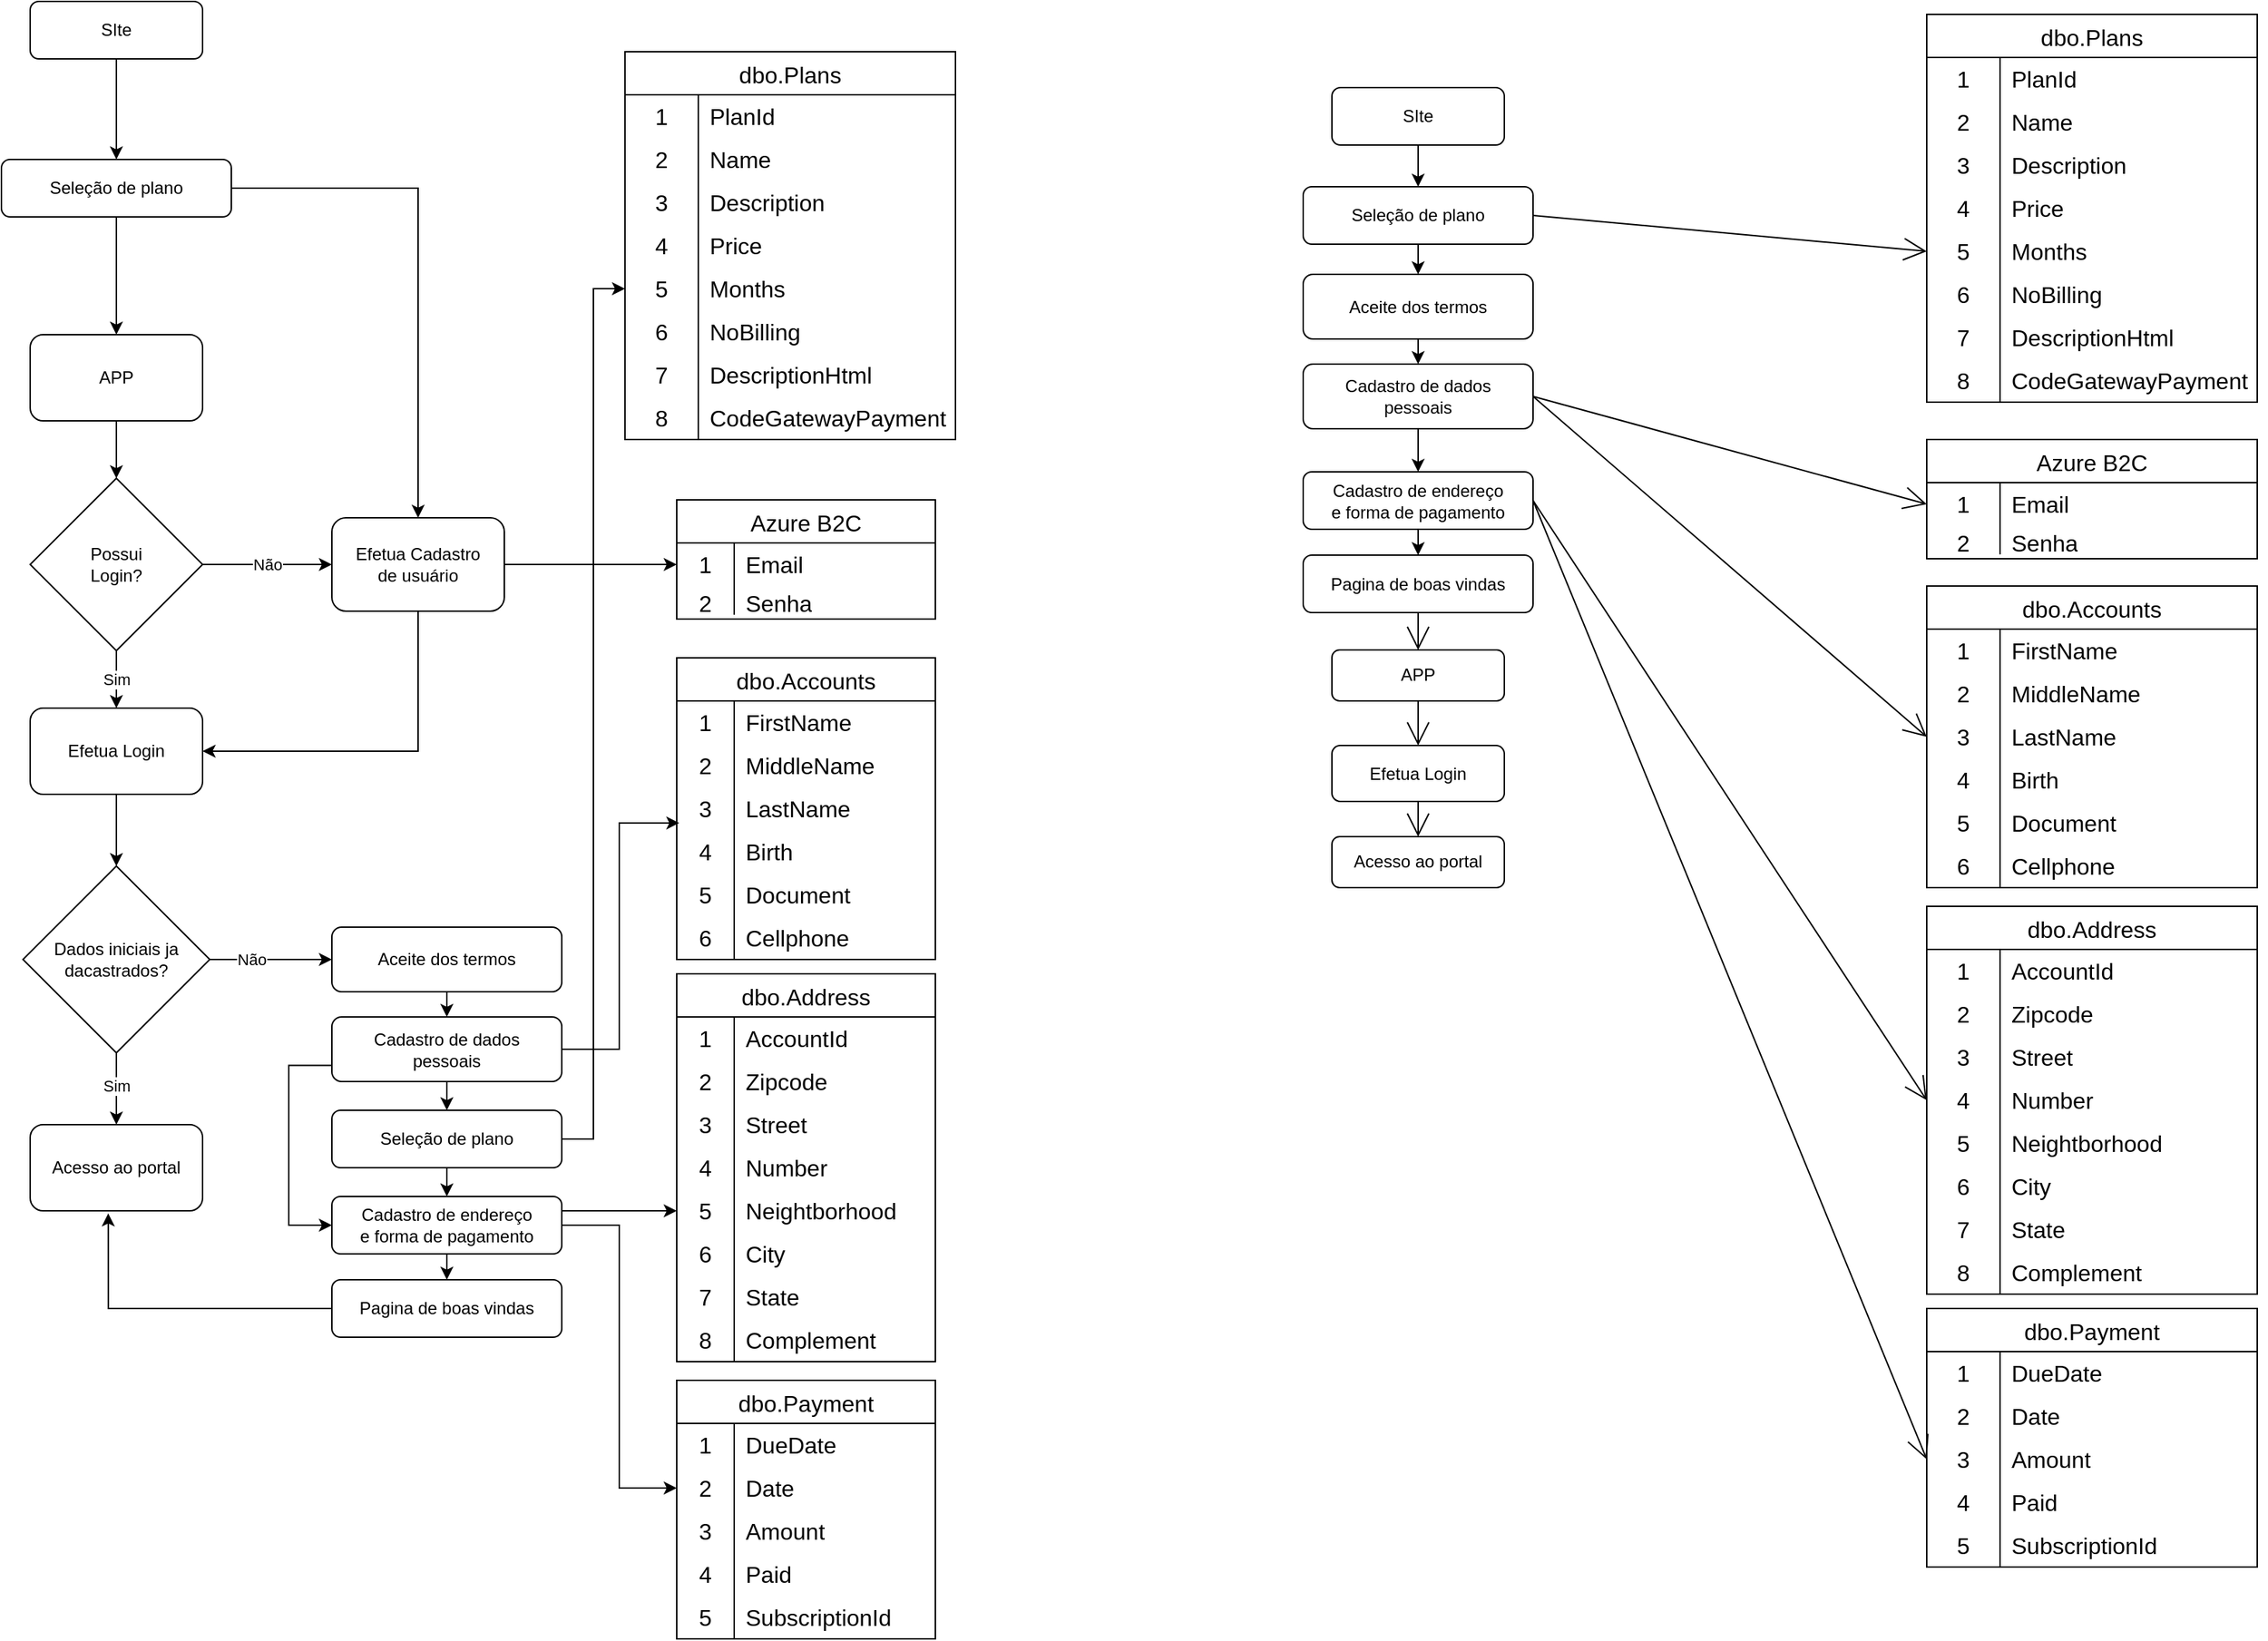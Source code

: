 <mxfile version="22.1.11" type="github">
  <diagram id="C5RBs43oDa-KdzZeNtuy" name="Page-1">
    <mxGraphModel dx="1434" dy="738" grid="1" gridSize="10" guides="1" tooltips="1" connect="1" arrows="1" fold="1" page="1" pageScale="1" pageWidth="827" pageHeight="1169" math="0" shadow="0">
      <root>
        <mxCell id="WIyWlLk6GJQsqaUBKTNV-0" />
        <mxCell id="WIyWlLk6GJQsqaUBKTNV-1" parent="WIyWlLk6GJQsqaUBKTNV-0" />
        <mxCell id="41OWqJiT7Qs9MxO7xfLq-169" style="edgeStyle=orthogonalEdgeStyle;rounded=0;orthogonalLoop=1;jettySize=auto;html=1;exitX=0.5;exitY=1;exitDx=0;exitDy=0;entryX=0.5;entryY=0;entryDx=0;entryDy=0;" parent="WIyWlLk6GJQsqaUBKTNV-1" source="WIyWlLk6GJQsqaUBKTNV-3" target="41OWqJiT7Qs9MxO7xfLq-137" edge="1">
          <mxGeometry relative="1" as="geometry" />
        </mxCell>
        <mxCell id="WIyWlLk6GJQsqaUBKTNV-3" value="SIte" style="rounded=1;whiteSpace=wrap;html=1;fontSize=12;glass=0;strokeWidth=1;shadow=0;" parent="WIyWlLk6GJQsqaUBKTNV-1" vertex="1">
          <mxGeometry x="20" y="10" width="120" height="40" as="geometry" />
        </mxCell>
        <mxCell id="41OWqJiT7Qs9MxO7xfLq-14" style="edgeStyle=orthogonalEdgeStyle;rounded=0;orthogonalLoop=1;jettySize=auto;html=1;exitX=0.5;exitY=1;exitDx=0;exitDy=0;entryX=0.5;entryY=0;entryDx=0;entryDy=0;" parent="WIyWlLk6GJQsqaUBKTNV-1" source="41OWqJiT7Qs9MxO7xfLq-12" target="41OWqJiT7Qs9MxO7xfLq-13" edge="1">
          <mxGeometry relative="1" as="geometry" />
        </mxCell>
        <mxCell id="41OWqJiT7Qs9MxO7xfLq-12" value="APP" style="rounded=1;whiteSpace=wrap;html=1;" parent="WIyWlLk6GJQsqaUBKTNV-1" vertex="1">
          <mxGeometry x="20" y="242" width="120" height="60" as="geometry" />
        </mxCell>
        <mxCell id="41OWqJiT7Qs9MxO7xfLq-13" value="Possui &lt;br&gt;Login?" style="rhombus;whiteSpace=wrap;html=1;" parent="WIyWlLk6GJQsqaUBKTNV-1" vertex="1">
          <mxGeometry x="20" y="342" width="120" height="120" as="geometry" />
        </mxCell>
        <mxCell id="41OWqJiT7Qs9MxO7xfLq-15" value="" style="endArrow=classic;html=1;rounded=0;exitX=1;exitY=0.5;exitDx=0;exitDy=0;entryX=0;entryY=0.5;entryDx=0;entryDy=0;" parent="WIyWlLk6GJQsqaUBKTNV-1" source="41OWqJiT7Qs9MxO7xfLq-13" target="41OWqJiT7Qs9MxO7xfLq-25" edge="1">
          <mxGeometry relative="1" as="geometry">
            <mxPoint x="120" y="392" as="sourcePoint" />
            <mxPoint x="230" y="392" as="targetPoint" />
          </mxGeometry>
        </mxCell>
        <mxCell id="41OWqJiT7Qs9MxO7xfLq-16" value="Não" style="edgeLabel;resizable=0;html=1;align=center;verticalAlign=middle;" parent="41OWqJiT7Qs9MxO7xfLq-15" connectable="0" vertex="1">
          <mxGeometry relative="1" as="geometry" />
        </mxCell>
        <mxCell id="41OWqJiT7Qs9MxO7xfLq-20" value="Sim" style="endArrow=classic;html=1;rounded=0;entryX=0.5;entryY=0;entryDx=0;entryDy=0;" parent="WIyWlLk6GJQsqaUBKTNV-1" target="41OWqJiT7Qs9MxO7xfLq-27" edge="1">
          <mxGeometry relative="1" as="geometry">
            <mxPoint x="80" y="462" as="sourcePoint" />
            <mxPoint x="80" y="512" as="targetPoint" />
          </mxGeometry>
        </mxCell>
        <mxCell id="41OWqJiT7Qs9MxO7xfLq-21" value="Sim" style="edgeLabel;resizable=0;html=1;align=center;verticalAlign=middle;" parent="41OWqJiT7Qs9MxO7xfLq-20" connectable="0" vertex="1">
          <mxGeometry relative="1" as="geometry" />
        </mxCell>
        <mxCell id="41OWqJiT7Qs9MxO7xfLq-41" style="edgeStyle=orthogonalEdgeStyle;rounded=0;orthogonalLoop=1;jettySize=auto;html=1;entryX=0;entryY=0.5;entryDx=0;entryDy=0;" parent="WIyWlLk6GJQsqaUBKTNV-1" source="41OWqJiT7Qs9MxO7xfLq-25" target="41OWqJiT7Qs9MxO7xfLq-32" edge="1">
          <mxGeometry relative="1" as="geometry" />
        </mxCell>
        <mxCell id="41OWqJiT7Qs9MxO7xfLq-25" value="Efetua Cadastro&lt;br&gt;de usuário" style="rounded=1;whiteSpace=wrap;html=1;" parent="WIyWlLk6GJQsqaUBKTNV-1" vertex="1">
          <mxGeometry x="230" y="369.5" width="120" height="65" as="geometry" />
        </mxCell>
        <mxCell id="41OWqJiT7Qs9MxO7xfLq-29" style="edgeStyle=orthogonalEdgeStyle;rounded=0;orthogonalLoop=1;jettySize=auto;html=1;entryX=0.5;entryY=0;entryDx=0;entryDy=0;" parent="WIyWlLk6GJQsqaUBKTNV-1" source="41OWqJiT7Qs9MxO7xfLq-27" target="41OWqJiT7Qs9MxO7xfLq-28" edge="1">
          <mxGeometry relative="1" as="geometry" />
        </mxCell>
        <mxCell id="41OWqJiT7Qs9MxO7xfLq-27" value="Efetua Login" style="rounded=1;whiteSpace=wrap;html=1;" parent="WIyWlLk6GJQsqaUBKTNV-1" vertex="1">
          <mxGeometry x="20" y="502" width="120" height="60" as="geometry" />
        </mxCell>
        <mxCell id="41OWqJiT7Qs9MxO7xfLq-44" style="edgeStyle=orthogonalEdgeStyle;rounded=0;orthogonalLoop=1;jettySize=auto;html=1;exitX=0.5;exitY=1;exitDx=0;exitDy=0;entryX=0.5;entryY=0;entryDx=0;entryDy=0;" parent="WIyWlLk6GJQsqaUBKTNV-1" source="41OWqJiT7Qs9MxO7xfLq-28" target="41OWqJiT7Qs9MxO7xfLq-43" edge="1">
          <mxGeometry relative="1" as="geometry" />
        </mxCell>
        <mxCell id="41OWqJiT7Qs9MxO7xfLq-45" value="Sim" style="edgeLabel;html=1;align=center;verticalAlign=middle;resizable=0;points=[];" parent="41OWqJiT7Qs9MxO7xfLq-44" vertex="1" connectable="0">
          <mxGeometry x="-0.088" relative="1" as="geometry">
            <mxPoint as="offset" />
          </mxGeometry>
        </mxCell>
        <mxCell id="41OWqJiT7Qs9MxO7xfLq-47" style="edgeStyle=orthogonalEdgeStyle;rounded=0;orthogonalLoop=1;jettySize=auto;html=1;exitX=1;exitY=0.5;exitDx=0;exitDy=0;entryX=0;entryY=0.5;entryDx=0;entryDy=0;" parent="WIyWlLk6GJQsqaUBKTNV-1" source="41OWqJiT7Qs9MxO7xfLq-28" target="41OWqJiT7Qs9MxO7xfLq-46" edge="1">
          <mxGeometry relative="1" as="geometry" />
        </mxCell>
        <mxCell id="41OWqJiT7Qs9MxO7xfLq-48" value="Não" style="edgeLabel;html=1;align=center;verticalAlign=middle;resizable=0;points=[];" parent="41OWqJiT7Qs9MxO7xfLq-47" vertex="1" connectable="0">
          <mxGeometry x="-0.322" relative="1" as="geometry">
            <mxPoint as="offset" />
          </mxGeometry>
        </mxCell>
        <mxCell id="41OWqJiT7Qs9MxO7xfLq-28" value="Dados iniciais ja dacastrados?" style="rhombus;whiteSpace=wrap;html=1;" parent="WIyWlLk6GJQsqaUBKTNV-1" vertex="1">
          <mxGeometry x="15" y="612" width="130" height="130" as="geometry" />
        </mxCell>
        <mxCell id="41OWqJiT7Qs9MxO7xfLq-42" style="edgeStyle=orthogonalEdgeStyle;rounded=0;orthogonalLoop=1;jettySize=auto;html=1;exitX=0.5;exitY=1;exitDx=0;exitDy=0;entryX=1;entryY=0.5;entryDx=0;entryDy=0;" parent="WIyWlLk6GJQsqaUBKTNV-1" source="41OWqJiT7Qs9MxO7xfLq-25" target="41OWqJiT7Qs9MxO7xfLq-27" edge="1">
          <mxGeometry relative="1" as="geometry" />
        </mxCell>
        <mxCell id="41OWqJiT7Qs9MxO7xfLq-31" value="Azure B2C" style="shape=table;startSize=30;container=1;collapsible=0;childLayout=tableLayout;fixedRows=1;rowLines=0;fontStyle=0;strokeColor=default;fontSize=16;" parent="WIyWlLk6GJQsqaUBKTNV-1" vertex="1">
          <mxGeometry x="470" y="357" width="180" height="83" as="geometry" />
        </mxCell>
        <mxCell id="41OWqJiT7Qs9MxO7xfLq-32" value="" style="shape=tableRow;horizontal=0;startSize=0;swimlaneHead=0;swimlaneBody=0;top=0;left=0;bottom=0;right=0;collapsible=0;dropTarget=0;fillColor=none;points=[[0,0.5],[1,0.5]];portConstraint=eastwest;strokeColor=inherit;fontSize=16;" parent="41OWqJiT7Qs9MxO7xfLq-31" vertex="1">
          <mxGeometry y="30" width="180" height="30" as="geometry" />
        </mxCell>
        <mxCell id="41OWqJiT7Qs9MxO7xfLq-33" value="1" style="shape=partialRectangle;html=1;whiteSpace=wrap;connectable=0;fillColor=none;top=0;left=0;bottom=0;right=0;overflow=hidden;pointerEvents=1;strokeColor=inherit;fontSize=16;" parent="41OWqJiT7Qs9MxO7xfLq-32" vertex="1">
          <mxGeometry width="40" height="30" as="geometry">
            <mxRectangle width="40" height="30" as="alternateBounds" />
          </mxGeometry>
        </mxCell>
        <mxCell id="41OWqJiT7Qs9MxO7xfLq-34" value="Email" style="shape=partialRectangle;html=1;whiteSpace=wrap;connectable=0;fillColor=none;top=0;left=0;bottom=0;right=0;align=left;spacingLeft=6;overflow=hidden;strokeColor=inherit;fontSize=16;" parent="41OWqJiT7Qs9MxO7xfLq-32" vertex="1">
          <mxGeometry x="40" width="140" height="30" as="geometry">
            <mxRectangle width="140" height="30" as="alternateBounds" />
          </mxGeometry>
        </mxCell>
        <mxCell id="41OWqJiT7Qs9MxO7xfLq-35" value="" style="shape=tableRow;horizontal=0;startSize=0;swimlaneHead=0;swimlaneBody=0;top=0;left=0;bottom=0;right=0;collapsible=0;dropTarget=0;fillColor=none;points=[[0,0.5],[1,0.5]];portConstraint=eastwest;strokeColor=inherit;fontSize=16;" parent="41OWqJiT7Qs9MxO7xfLq-31" vertex="1">
          <mxGeometry y="60" width="180" height="20" as="geometry" />
        </mxCell>
        <mxCell id="41OWqJiT7Qs9MxO7xfLq-36" value="2" style="shape=partialRectangle;html=1;whiteSpace=wrap;connectable=0;fillColor=none;top=0;left=0;bottom=0;right=0;overflow=hidden;strokeColor=inherit;fontSize=16;" parent="41OWqJiT7Qs9MxO7xfLq-35" vertex="1">
          <mxGeometry width="40" height="20" as="geometry">
            <mxRectangle width="40" height="20" as="alternateBounds" />
          </mxGeometry>
        </mxCell>
        <mxCell id="41OWqJiT7Qs9MxO7xfLq-37" value="Senha" style="shape=partialRectangle;html=1;whiteSpace=wrap;connectable=0;fillColor=none;top=0;left=0;bottom=0;right=0;align=left;spacingLeft=6;overflow=hidden;strokeColor=inherit;fontSize=16;" parent="41OWqJiT7Qs9MxO7xfLq-35" vertex="1">
          <mxGeometry x="40" width="140" height="20" as="geometry">
            <mxRectangle width="140" height="20" as="alternateBounds" />
          </mxGeometry>
        </mxCell>
        <mxCell id="41OWqJiT7Qs9MxO7xfLq-43" value="Acesso ao portal" style="rounded=1;whiteSpace=wrap;html=1;" parent="WIyWlLk6GJQsqaUBKTNV-1" vertex="1">
          <mxGeometry x="20" y="792" width="120" height="60" as="geometry" />
        </mxCell>
        <mxCell id="41OWqJiT7Qs9MxO7xfLq-50" style="edgeStyle=orthogonalEdgeStyle;rounded=0;orthogonalLoop=1;jettySize=auto;html=1;exitX=0.5;exitY=1;exitDx=0;exitDy=0;entryX=0.5;entryY=0;entryDx=0;entryDy=0;" parent="WIyWlLk6GJQsqaUBKTNV-1" source="41OWqJiT7Qs9MxO7xfLq-46" target="41OWqJiT7Qs9MxO7xfLq-49" edge="1">
          <mxGeometry relative="1" as="geometry" />
        </mxCell>
        <mxCell id="41OWqJiT7Qs9MxO7xfLq-46" value="Aceite dos termos" style="rounded=1;whiteSpace=wrap;html=1;" parent="WIyWlLk6GJQsqaUBKTNV-1" vertex="1">
          <mxGeometry x="230" y="654.5" width="160" height="45" as="geometry" />
        </mxCell>
        <mxCell id="41OWqJiT7Qs9MxO7xfLq-76" style="edgeStyle=orthogonalEdgeStyle;rounded=0;orthogonalLoop=1;jettySize=auto;html=1;exitX=0.5;exitY=1;exitDx=0;exitDy=0;entryX=0.5;entryY=0;entryDx=0;entryDy=0;" parent="WIyWlLk6GJQsqaUBKTNV-1" source="41OWqJiT7Qs9MxO7xfLq-49" target="41OWqJiT7Qs9MxO7xfLq-75" edge="1">
          <mxGeometry relative="1" as="geometry" />
        </mxCell>
        <mxCell id="41OWqJiT7Qs9MxO7xfLq-172" style="edgeStyle=orthogonalEdgeStyle;rounded=0;orthogonalLoop=1;jettySize=auto;html=1;exitX=0;exitY=0.75;exitDx=0;exitDy=0;entryX=0;entryY=0.5;entryDx=0;entryDy=0;" parent="WIyWlLk6GJQsqaUBKTNV-1" source="41OWqJiT7Qs9MxO7xfLq-49" target="41OWqJiT7Qs9MxO7xfLq-77" edge="1">
          <mxGeometry relative="1" as="geometry">
            <Array as="points">
              <mxPoint x="200" y="751" />
              <mxPoint x="200" y="862" />
            </Array>
          </mxGeometry>
        </mxCell>
        <mxCell id="41OWqJiT7Qs9MxO7xfLq-49" value="Cadastro de dados&lt;br&gt;pessoais" style="rounded=1;whiteSpace=wrap;html=1;" parent="WIyWlLk6GJQsqaUBKTNV-1" vertex="1">
          <mxGeometry x="230" y="717" width="160" height="45" as="geometry" />
        </mxCell>
        <mxCell id="41OWqJiT7Qs9MxO7xfLq-51" value="dbo.Accounts" style="shape=table;startSize=30;container=1;collapsible=0;childLayout=tableLayout;fixedRows=1;rowLines=0;fontStyle=0;strokeColor=default;fontSize=16;" parent="WIyWlLk6GJQsqaUBKTNV-1" vertex="1">
          <mxGeometry x="470" y="467" width="180" height="210" as="geometry" />
        </mxCell>
        <mxCell id="41OWqJiT7Qs9MxO7xfLq-52" value="" style="shape=tableRow;horizontal=0;startSize=0;swimlaneHead=0;swimlaneBody=0;top=0;left=0;bottom=0;right=0;collapsible=0;dropTarget=0;fillColor=none;points=[[0,0.5],[1,0.5]];portConstraint=eastwest;strokeColor=inherit;fontSize=16;" parent="41OWqJiT7Qs9MxO7xfLq-51" vertex="1">
          <mxGeometry y="30" width="180" height="30" as="geometry" />
        </mxCell>
        <mxCell id="41OWqJiT7Qs9MxO7xfLq-53" value="1" style="shape=partialRectangle;html=1;whiteSpace=wrap;connectable=0;fillColor=none;top=0;left=0;bottom=0;right=0;overflow=hidden;pointerEvents=1;strokeColor=inherit;fontSize=16;" parent="41OWqJiT7Qs9MxO7xfLq-52" vertex="1">
          <mxGeometry width="40" height="30" as="geometry">
            <mxRectangle width="40" height="30" as="alternateBounds" />
          </mxGeometry>
        </mxCell>
        <mxCell id="41OWqJiT7Qs9MxO7xfLq-54" value="FirstName" style="shape=partialRectangle;html=1;whiteSpace=wrap;connectable=0;fillColor=none;top=0;left=0;bottom=0;right=0;align=left;spacingLeft=6;overflow=hidden;strokeColor=inherit;fontSize=16;" parent="41OWqJiT7Qs9MxO7xfLq-52" vertex="1">
          <mxGeometry x="40" width="140" height="30" as="geometry">
            <mxRectangle width="140" height="30" as="alternateBounds" />
          </mxGeometry>
        </mxCell>
        <mxCell id="41OWqJiT7Qs9MxO7xfLq-55" value="" style="shape=tableRow;horizontal=0;startSize=0;swimlaneHead=0;swimlaneBody=0;top=0;left=0;bottom=0;right=0;collapsible=0;dropTarget=0;fillColor=none;points=[[0,0.5],[1,0.5]];portConstraint=eastwest;strokeColor=inherit;fontSize=16;" parent="41OWqJiT7Qs9MxO7xfLq-51" vertex="1">
          <mxGeometry y="60" width="180" height="30" as="geometry" />
        </mxCell>
        <mxCell id="41OWqJiT7Qs9MxO7xfLq-56" value="2" style="shape=partialRectangle;html=1;whiteSpace=wrap;connectable=0;fillColor=none;top=0;left=0;bottom=0;right=0;overflow=hidden;strokeColor=inherit;fontSize=16;" parent="41OWqJiT7Qs9MxO7xfLq-55" vertex="1">
          <mxGeometry width="40" height="30" as="geometry">
            <mxRectangle width="40" height="30" as="alternateBounds" />
          </mxGeometry>
        </mxCell>
        <mxCell id="41OWqJiT7Qs9MxO7xfLq-57" value="MiddleName" style="shape=partialRectangle;html=1;whiteSpace=wrap;connectable=0;fillColor=none;top=0;left=0;bottom=0;right=0;align=left;spacingLeft=6;overflow=hidden;strokeColor=inherit;fontSize=16;" parent="41OWqJiT7Qs9MxO7xfLq-55" vertex="1">
          <mxGeometry x="40" width="140" height="30" as="geometry">
            <mxRectangle width="140" height="30" as="alternateBounds" />
          </mxGeometry>
        </mxCell>
        <mxCell id="41OWqJiT7Qs9MxO7xfLq-58" value="" style="shape=tableRow;horizontal=0;startSize=0;swimlaneHead=0;swimlaneBody=0;top=0;left=0;bottom=0;right=0;collapsible=0;dropTarget=0;fillColor=none;points=[[0,0.5],[1,0.5]];portConstraint=eastwest;strokeColor=inherit;fontSize=16;" parent="41OWqJiT7Qs9MxO7xfLq-51" vertex="1">
          <mxGeometry y="90" width="180" height="30" as="geometry" />
        </mxCell>
        <mxCell id="41OWqJiT7Qs9MxO7xfLq-59" value="3" style="shape=partialRectangle;html=1;whiteSpace=wrap;connectable=0;fillColor=none;top=0;left=0;bottom=0;right=0;overflow=hidden;strokeColor=inherit;fontSize=16;" parent="41OWqJiT7Qs9MxO7xfLq-58" vertex="1">
          <mxGeometry width="40" height="30" as="geometry">
            <mxRectangle width="40" height="30" as="alternateBounds" />
          </mxGeometry>
        </mxCell>
        <mxCell id="41OWqJiT7Qs9MxO7xfLq-60" value="LastName" style="shape=partialRectangle;html=1;whiteSpace=wrap;connectable=0;fillColor=none;top=0;left=0;bottom=0;right=0;align=left;spacingLeft=6;overflow=hidden;strokeColor=inherit;fontSize=16;" parent="41OWqJiT7Qs9MxO7xfLq-58" vertex="1">
          <mxGeometry x="40" width="140" height="30" as="geometry">
            <mxRectangle width="140" height="30" as="alternateBounds" />
          </mxGeometry>
        </mxCell>
        <mxCell id="41OWqJiT7Qs9MxO7xfLq-112" style="shape=tableRow;horizontal=0;startSize=0;swimlaneHead=0;swimlaneBody=0;top=0;left=0;bottom=0;right=0;collapsible=0;dropTarget=0;fillColor=none;points=[[0,0.5],[1,0.5]];portConstraint=eastwest;strokeColor=inherit;fontSize=16;" parent="41OWqJiT7Qs9MxO7xfLq-51" vertex="1">
          <mxGeometry y="120" width="180" height="30" as="geometry" />
        </mxCell>
        <mxCell id="41OWqJiT7Qs9MxO7xfLq-113" value="4" style="shape=partialRectangle;html=1;whiteSpace=wrap;connectable=0;fillColor=none;top=0;left=0;bottom=0;right=0;overflow=hidden;strokeColor=inherit;fontSize=16;" parent="41OWqJiT7Qs9MxO7xfLq-112" vertex="1">
          <mxGeometry width="40" height="30" as="geometry">
            <mxRectangle width="40" height="30" as="alternateBounds" />
          </mxGeometry>
        </mxCell>
        <mxCell id="41OWqJiT7Qs9MxO7xfLq-114" value="Birth" style="shape=partialRectangle;html=1;whiteSpace=wrap;connectable=0;fillColor=none;top=0;left=0;bottom=0;right=0;align=left;spacingLeft=6;overflow=hidden;strokeColor=inherit;fontSize=16;" parent="41OWqJiT7Qs9MxO7xfLq-112" vertex="1">
          <mxGeometry x="40" width="140" height="30" as="geometry">
            <mxRectangle width="140" height="30" as="alternateBounds" />
          </mxGeometry>
        </mxCell>
        <mxCell id="41OWqJiT7Qs9MxO7xfLq-109" style="shape=tableRow;horizontal=0;startSize=0;swimlaneHead=0;swimlaneBody=0;top=0;left=0;bottom=0;right=0;collapsible=0;dropTarget=0;fillColor=none;points=[[0,0.5],[1,0.5]];portConstraint=eastwest;strokeColor=inherit;fontSize=16;" parent="41OWqJiT7Qs9MxO7xfLq-51" vertex="1">
          <mxGeometry y="150" width="180" height="30" as="geometry" />
        </mxCell>
        <mxCell id="41OWqJiT7Qs9MxO7xfLq-110" value="5" style="shape=partialRectangle;html=1;whiteSpace=wrap;connectable=0;fillColor=none;top=0;left=0;bottom=0;right=0;overflow=hidden;strokeColor=inherit;fontSize=16;" parent="41OWqJiT7Qs9MxO7xfLq-109" vertex="1">
          <mxGeometry width="40" height="30" as="geometry">
            <mxRectangle width="40" height="30" as="alternateBounds" />
          </mxGeometry>
        </mxCell>
        <mxCell id="41OWqJiT7Qs9MxO7xfLq-111" value="Document" style="shape=partialRectangle;html=1;whiteSpace=wrap;connectable=0;fillColor=none;top=0;left=0;bottom=0;right=0;align=left;spacingLeft=6;overflow=hidden;strokeColor=inherit;fontSize=16;" parent="41OWqJiT7Qs9MxO7xfLq-109" vertex="1">
          <mxGeometry x="40" width="140" height="30" as="geometry">
            <mxRectangle width="140" height="30" as="alternateBounds" />
          </mxGeometry>
        </mxCell>
        <mxCell id="41OWqJiT7Qs9MxO7xfLq-106" style="shape=tableRow;horizontal=0;startSize=0;swimlaneHead=0;swimlaneBody=0;top=0;left=0;bottom=0;right=0;collapsible=0;dropTarget=0;fillColor=none;points=[[0,0.5],[1,0.5]];portConstraint=eastwest;strokeColor=inherit;fontSize=16;" parent="41OWqJiT7Qs9MxO7xfLq-51" vertex="1">
          <mxGeometry y="180" width="180" height="30" as="geometry" />
        </mxCell>
        <mxCell id="41OWqJiT7Qs9MxO7xfLq-107" value="6" style="shape=partialRectangle;html=1;whiteSpace=wrap;connectable=0;fillColor=none;top=0;left=0;bottom=0;right=0;overflow=hidden;strokeColor=inherit;fontSize=16;" parent="41OWqJiT7Qs9MxO7xfLq-106" vertex="1">
          <mxGeometry width="40" height="30" as="geometry">
            <mxRectangle width="40" height="30" as="alternateBounds" />
          </mxGeometry>
        </mxCell>
        <mxCell id="41OWqJiT7Qs9MxO7xfLq-108" value="Cellphone" style="shape=partialRectangle;html=1;whiteSpace=wrap;connectable=0;fillColor=none;top=0;left=0;bottom=0;right=0;align=left;spacingLeft=6;overflow=hidden;strokeColor=inherit;fontSize=16;" parent="41OWqJiT7Qs9MxO7xfLq-106" vertex="1">
          <mxGeometry x="40" width="140" height="30" as="geometry">
            <mxRectangle width="140" height="30" as="alternateBounds" />
          </mxGeometry>
        </mxCell>
        <mxCell id="41OWqJiT7Qs9MxO7xfLq-64" value="" style="shape=tableRow;horizontal=0;startSize=0;swimlaneHead=0;swimlaneBody=0;top=0;left=0;bottom=0;right=0;collapsible=0;dropTarget=0;fillColor=none;points=[[0,0.5],[1,0.5]];portConstraint=eastwest;strokeColor=inherit;fontSize=16;" parent="WIyWlLk6GJQsqaUBKTNV-1" vertex="1">
          <mxGeometry x="700" y="597" width="180" height="30" as="geometry" />
        </mxCell>
        <mxCell id="41OWqJiT7Qs9MxO7xfLq-67" value="" style="shape=tableRow;horizontal=0;startSize=0;swimlaneHead=0;swimlaneBody=0;top=0;left=0;bottom=0;right=0;collapsible=0;dropTarget=0;fillColor=none;points=[[0,0.5],[1,0.5]];portConstraint=eastwest;strokeColor=inherit;fontSize=16;" parent="WIyWlLk6GJQsqaUBKTNV-1" vertex="1">
          <mxGeometry x="700" y="627" width="180" height="30" as="geometry" />
        </mxCell>
        <mxCell id="41OWqJiT7Qs9MxO7xfLq-70" value="" style="shape=tableRow;horizontal=0;startSize=0;swimlaneHead=0;swimlaneBody=0;top=0;left=0;bottom=0;right=0;collapsible=0;dropTarget=0;fillColor=none;points=[[0,0.5],[1,0.5]];portConstraint=eastwest;strokeColor=inherit;fontSize=16;" parent="WIyWlLk6GJQsqaUBKTNV-1" vertex="1">
          <mxGeometry x="700" y="657" width="180" height="30" as="geometry" />
        </mxCell>
        <mxCell id="41OWqJiT7Qs9MxO7xfLq-78" style="edgeStyle=orthogonalEdgeStyle;rounded=0;orthogonalLoop=1;jettySize=auto;html=1;exitX=0.5;exitY=1;exitDx=0;exitDy=0;entryX=0.5;entryY=0;entryDx=0;entryDy=0;" parent="WIyWlLk6GJQsqaUBKTNV-1" source="41OWqJiT7Qs9MxO7xfLq-75" target="41OWqJiT7Qs9MxO7xfLq-77" edge="1">
          <mxGeometry relative="1" as="geometry" />
        </mxCell>
        <mxCell id="41OWqJiT7Qs9MxO7xfLq-168" style="edgeStyle=orthogonalEdgeStyle;rounded=0;orthogonalLoop=1;jettySize=auto;html=1;exitX=1;exitY=0.5;exitDx=0;exitDy=0;entryX=0;entryY=0.5;entryDx=0;entryDy=0;" parent="WIyWlLk6GJQsqaUBKTNV-1" source="41OWqJiT7Qs9MxO7xfLq-75" target="41OWqJiT7Qs9MxO7xfLq-161" edge="1">
          <mxGeometry relative="1" as="geometry" />
        </mxCell>
        <mxCell id="41OWqJiT7Qs9MxO7xfLq-75" value="Seleção de plano" style="rounded=1;whiteSpace=wrap;html=1;" parent="WIyWlLk6GJQsqaUBKTNV-1" vertex="1">
          <mxGeometry x="230" y="782" width="160" height="40" as="geometry" />
        </mxCell>
        <mxCell id="41OWqJiT7Qs9MxO7xfLq-125" style="edgeStyle=orthogonalEdgeStyle;rounded=0;orthogonalLoop=1;jettySize=auto;html=1;exitX=1;exitY=0.5;exitDx=0;exitDy=0;entryX=0;entryY=0.5;entryDx=0;entryDy=0;" parent="WIyWlLk6GJQsqaUBKTNV-1" source="41OWqJiT7Qs9MxO7xfLq-77" target="41OWqJiT7Qs9MxO7xfLq-119" edge="1">
          <mxGeometry relative="1" as="geometry" />
        </mxCell>
        <mxCell id="41OWqJiT7Qs9MxO7xfLq-126" style="edgeStyle=orthogonalEdgeStyle;rounded=0;orthogonalLoop=1;jettySize=auto;html=1;exitX=1;exitY=0.25;exitDx=0;exitDy=0;entryX=0;entryY=0.5;entryDx=0;entryDy=0;" parent="WIyWlLk6GJQsqaUBKTNV-1" source="41OWqJiT7Qs9MxO7xfLq-77" target="41OWqJiT7Qs9MxO7xfLq-86" edge="1">
          <mxGeometry relative="1" as="geometry" />
        </mxCell>
        <mxCell id="41OWqJiT7Qs9MxO7xfLq-135" style="edgeStyle=orthogonalEdgeStyle;rounded=0;orthogonalLoop=1;jettySize=auto;html=1;exitX=0.5;exitY=1;exitDx=0;exitDy=0;entryX=0.5;entryY=0;entryDx=0;entryDy=0;" parent="WIyWlLk6GJQsqaUBKTNV-1" source="41OWqJiT7Qs9MxO7xfLq-77" target="41OWqJiT7Qs9MxO7xfLq-134" edge="1">
          <mxGeometry relative="1" as="geometry" />
        </mxCell>
        <mxCell id="41OWqJiT7Qs9MxO7xfLq-77" value="Cadastro de endereço&lt;br&gt;e forma de pagamento" style="rounded=1;whiteSpace=wrap;html=1;" parent="WIyWlLk6GJQsqaUBKTNV-1" vertex="1">
          <mxGeometry x="230" y="842" width="160" height="40" as="geometry" />
        </mxCell>
        <mxCell id="41OWqJiT7Qs9MxO7xfLq-79" value="dbo.Address" style="shape=table;startSize=30;container=1;collapsible=0;childLayout=tableLayout;fixedRows=1;rowLines=0;fontStyle=0;strokeColor=default;fontSize=16;" parent="WIyWlLk6GJQsqaUBKTNV-1" vertex="1">
          <mxGeometry x="470" y="687" width="180" height="270" as="geometry" />
        </mxCell>
        <mxCell id="41OWqJiT7Qs9MxO7xfLq-103" style="shape=tableRow;horizontal=0;startSize=0;swimlaneHead=0;swimlaneBody=0;top=0;left=0;bottom=0;right=0;collapsible=0;dropTarget=0;fillColor=none;points=[[0,0.5],[1,0.5]];portConstraint=eastwest;strokeColor=inherit;fontSize=16;" parent="41OWqJiT7Qs9MxO7xfLq-79" vertex="1">
          <mxGeometry y="30" width="180" height="30" as="geometry" />
        </mxCell>
        <mxCell id="41OWqJiT7Qs9MxO7xfLq-104" value="1" style="shape=partialRectangle;html=1;whiteSpace=wrap;connectable=0;fillColor=none;top=0;left=0;bottom=0;right=0;overflow=hidden;pointerEvents=1;strokeColor=inherit;fontSize=16;" parent="41OWqJiT7Qs9MxO7xfLq-103" vertex="1">
          <mxGeometry width="40" height="30" as="geometry">
            <mxRectangle width="40" height="30" as="alternateBounds" />
          </mxGeometry>
        </mxCell>
        <mxCell id="41OWqJiT7Qs9MxO7xfLq-105" value="AccountId" style="shape=partialRectangle;html=1;whiteSpace=wrap;connectable=0;fillColor=none;top=0;left=0;bottom=0;right=0;align=left;spacingLeft=6;overflow=hidden;strokeColor=inherit;fontSize=16;" parent="41OWqJiT7Qs9MxO7xfLq-103" vertex="1">
          <mxGeometry x="40" width="140" height="30" as="geometry">
            <mxRectangle width="140" height="30" as="alternateBounds" />
          </mxGeometry>
        </mxCell>
        <mxCell id="41OWqJiT7Qs9MxO7xfLq-80" value="" style="shape=tableRow;horizontal=0;startSize=0;swimlaneHead=0;swimlaneBody=0;top=0;left=0;bottom=0;right=0;collapsible=0;dropTarget=0;fillColor=none;points=[[0,0.5],[1,0.5]];portConstraint=eastwest;strokeColor=inherit;fontSize=16;" parent="41OWqJiT7Qs9MxO7xfLq-79" vertex="1">
          <mxGeometry y="60" width="180" height="30" as="geometry" />
        </mxCell>
        <mxCell id="41OWqJiT7Qs9MxO7xfLq-81" value="2" style="shape=partialRectangle;html=1;whiteSpace=wrap;connectable=0;fillColor=none;top=0;left=0;bottom=0;right=0;overflow=hidden;pointerEvents=1;strokeColor=inherit;fontSize=16;" parent="41OWqJiT7Qs9MxO7xfLq-80" vertex="1">
          <mxGeometry width="40" height="30" as="geometry">
            <mxRectangle width="40" height="30" as="alternateBounds" />
          </mxGeometry>
        </mxCell>
        <mxCell id="41OWqJiT7Qs9MxO7xfLq-82" value="Zipcode" style="shape=partialRectangle;html=1;whiteSpace=wrap;connectable=0;fillColor=none;top=0;left=0;bottom=0;right=0;align=left;spacingLeft=6;overflow=hidden;strokeColor=inherit;fontSize=16;" parent="41OWqJiT7Qs9MxO7xfLq-80" vertex="1">
          <mxGeometry x="40" width="140" height="30" as="geometry">
            <mxRectangle width="140" height="30" as="alternateBounds" />
          </mxGeometry>
        </mxCell>
        <mxCell id="41OWqJiT7Qs9MxO7xfLq-89" style="shape=tableRow;horizontal=0;startSize=0;swimlaneHead=0;swimlaneBody=0;top=0;left=0;bottom=0;right=0;collapsible=0;dropTarget=0;fillColor=none;points=[[0,0.5],[1,0.5]];portConstraint=eastwest;strokeColor=inherit;fontSize=16;" parent="41OWqJiT7Qs9MxO7xfLq-79" vertex="1">
          <mxGeometry y="90" width="180" height="30" as="geometry" />
        </mxCell>
        <mxCell id="41OWqJiT7Qs9MxO7xfLq-90" value="3" style="shape=partialRectangle;html=1;whiteSpace=wrap;connectable=0;fillColor=none;top=0;left=0;bottom=0;right=0;overflow=hidden;pointerEvents=1;strokeColor=inherit;fontSize=16;" parent="41OWqJiT7Qs9MxO7xfLq-89" vertex="1">
          <mxGeometry width="40" height="30" as="geometry">
            <mxRectangle width="40" height="30" as="alternateBounds" />
          </mxGeometry>
        </mxCell>
        <mxCell id="41OWqJiT7Qs9MxO7xfLq-91" value="Street" style="shape=partialRectangle;html=1;whiteSpace=wrap;connectable=0;fillColor=none;top=0;left=0;bottom=0;right=0;align=left;spacingLeft=6;overflow=hidden;strokeColor=inherit;fontSize=16;" parent="41OWqJiT7Qs9MxO7xfLq-89" vertex="1">
          <mxGeometry x="40" width="140" height="30" as="geometry">
            <mxRectangle width="140" height="30" as="alternateBounds" />
          </mxGeometry>
        </mxCell>
        <mxCell id="41OWqJiT7Qs9MxO7xfLq-83" value="" style="shape=tableRow;horizontal=0;startSize=0;swimlaneHead=0;swimlaneBody=0;top=0;left=0;bottom=0;right=0;collapsible=0;dropTarget=0;fillColor=none;points=[[0,0.5],[1,0.5]];portConstraint=eastwest;strokeColor=inherit;fontSize=16;" parent="41OWqJiT7Qs9MxO7xfLq-79" vertex="1">
          <mxGeometry y="120" width="180" height="30" as="geometry" />
        </mxCell>
        <mxCell id="41OWqJiT7Qs9MxO7xfLq-84" value="4" style="shape=partialRectangle;html=1;whiteSpace=wrap;connectable=0;fillColor=none;top=0;left=0;bottom=0;right=0;overflow=hidden;strokeColor=inherit;fontSize=16;" parent="41OWqJiT7Qs9MxO7xfLq-83" vertex="1">
          <mxGeometry width="40" height="30" as="geometry">
            <mxRectangle width="40" height="30" as="alternateBounds" />
          </mxGeometry>
        </mxCell>
        <mxCell id="41OWqJiT7Qs9MxO7xfLq-85" value="Number" style="shape=partialRectangle;html=1;whiteSpace=wrap;connectable=0;fillColor=none;top=0;left=0;bottom=0;right=0;align=left;spacingLeft=6;overflow=hidden;strokeColor=inherit;fontSize=16;" parent="41OWqJiT7Qs9MxO7xfLq-83" vertex="1">
          <mxGeometry x="40" width="140" height="30" as="geometry">
            <mxRectangle width="140" height="30" as="alternateBounds" />
          </mxGeometry>
        </mxCell>
        <mxCell id="41OWqJiT7Qs9MxO7xfLq-86" value="" style="shape=tableRow;horizontal=0;startSize=0;swimlaneHead=0;swimlaneBody=0;top=0;left=0;bottom=0;right=0;collapsible=0;dropTarget=0;fillColor=none;points=[[0,0.5],[1,0.5]];portConstraint=eastwest;strokeColor=inherit;fontSize=16;" parent="41OWqJiT7Qs9MxO7xfLq-79" vertex="1">
          <mxGeometry y="150" width="180" height="30" as="geometry" />
        </mxCell>
        <mxCell id="41OWqJiT7Qs9MxO7xfLq-87" value="5" style="shape=partialRectangle;html=1;whiteSpace=wrap;connectable=0;fillColor=none;top=0;left=0;bottom=0;right=0;overflow=hidden;strokeColor=inherit;fontSize=16;" parent="41OWqJiT7Qs9MxO7xfLq-86" vertex="1">
          <mxGeometry width="40" height="30" as="geometry">
            <mxRectangle width="40" height="30" as="alternateBounds" />
          </mxGeometry>
        </mxCell>
        <mxCell id="41OWqJiT7Qs9MxO7xfLq-88" value="Neightborhood" style="shape=partialRectangle;html=1;whiteSpace=wrap;connectable=0;fillColor=none;top=0;left=0;bottom=0;right=0;align=left;spacingLeft=6;overflow=hidden;strokeColor=inherit;fontSize=16;" parent="41OWqJiT7Qs9MxO7xfLq-86" vertex="1">
          <mxGeometry x="40" width="140" height="30" as="geometry">
            <mxRectangle width="140" height="30" as="alternateBounds" />
          </mxGeometry>
        </mxCell>
        <mxCell id="41OWqJiT7Qs9MxO7xfLq-98" style="shape=tableRow;horizontal=0;startSize=0;swimlaneHead=0;swimlaneBody=0;top=0;left=0;bottom=0;right=0;collapsible=0;dropTarget=0;fillColor=none;points=[[0,0.5],[1,0.5]];portConstraint=eastwest;strokeColor=inherit;fontSize=16;" parent="41OWqJiT7Qs9MxO7xfLq-79" vertex="1">
          <mxGeometry y="180" width="180" height="30" as="geometry" />
        </mxCell>
        <mxCell id="41OWqJiT7Qs9MxO7xfLq-99" value="6" style="shape=partialRectangle;html=1;whiteSpace=wrap;connectable=0;fillColor=none;top=0;left=0;bottom=0;right=0;overflow=hidden;strokeColor=inherit;fontSize=16;" parent="41OWqJiT7Qs9MxO7xfLq-98" vertex="1">
          <mxGeometry width="40" height="30" as="geometry">
            <mxRectangle width="40" height="30" as="alternateBounds" />
          </mxGeometry>
        </mxCell>
        <mxCell id="41OWqJiT7Qs9MxO7xfLq-100" value="City" style="shape=partialRectangle;html=1;whiteSpace=wrap;connectable=0;fillColor=none;top=0;left=0;bottom=0;right=0;align=left;spacingLeft=6;overflow=hidden;strokeColor=inherit;fontSize=16;" parent="41OWqJiT7Qs9MxO7xfLq-98" vertex="1">
          <mxGeometry x="40" width="140" height="30" as="geometry">
            <mxRectangle width="140" height="30" as="alternateBounds" />
          </mxGeometry>
        </mxCell>
        <mxCell id="41OWqJiT7Qs9MxO7xfLq-95" style="shape=tableRow;horizontal=0;startSize=0;swimlaneHead=0;swimlaneBody=0;top=0;left=0;bottom=0;right=0;collapsible=0;dropTarget=0;fillColor=none;points=[[0,0.5],[1,0.5]];portConstraint=eastwest;strokeColor=inherit;fontSize=16;" parent="41OWqJiT7Qs9MxO7xfLq-79" vertex="1">
          <mxGeometry y="210" width="180" height="30" as="geometry" />
        </mxCell>
        <mxCell id="41OWqJiT7Qs9MxO7xfLq-96" value="7" style="shape=partialRectangle;html=1;whiteSpace=wrap;connectable=0;fillColor=none;top=0;left=0;bottom=0;right=0;overflow=hidden;strokeColor=inherit;fontSize=16;" parent="41OWqJiT7Qs9MxO7xfLq-95" vertex="1">
          <mxGeometry width="40" height="30" as="geometry">
            <mxRectangle width="40" height="30" as="alternateBounds" />
          </mxGeometry>
        </mxCell>
        <mxCell id="41OWqJiT7Qs9MxO7xfLq-97" value="State" style="shape=partialRectangle;html=1;whiteSpace=wrap;connectable=0;fillColor=none;top=0;left=0;bottom=0;right=0;align=left;spacingLeft=6;overflow=hidden;strokeColor=inherit;fontSize=16;" parent="41OWqJiT7Qs9MxO7xfLq-95" vertex="1">
          <mxGeometry x="40" width="140" height="30" as="geometry">
            <mxRectangle width="140" height="30" as="alternateBounds" />
          </mxGeometry>
        </mxCell>
        <mxCell id="41OWqJiT7Qs9MxO7xfLq-92" style="shape=tableRow;horizontal=0;startSize=0;swimlaneHead=0;swimlaneBody=0;top=0;left=0;bottom=0;right=0;collapsible=0;dropTarget=0;fillColor=none;points=[[0,0.5],[1,0.5]];portConstraint=eastwest;strokeColor=inherit;fontSize=16;" parent="41OWqJiT7Qs9MxO7xfLq-79" vertex="1">
          <mxGeometry y="240" width="180" height="30" as="geometry" />
        </mxCell>
        <mxCell id="41OWqJiT7Qs9MxO7xfLq-93" value="8" style="shape=partialRectangle;html=1;whiteSpace=wrap;connectable=0;fillColor=none;top=0;left=0;bottom=0;right=0;overflow=hidden;strokeColor=inherit;fontSize=16;" parent="41OWqJiT7Qs9MxO7xfLq-92" vertex="1">
          <mxGeometry width="40" height="30" as="geometry">
            <mxRectangle width="40" height="30" as="alternateBounds" />
          </mxGeometry>
        </mxCell>
        <mxCell id="41OWqJiT7Qs9MxO7xfLq-94" value="Complement" style="shape=partialRectangle;html=1;whiteSpace=wrap;connectable=0;fillColor=none;top=0;left=0;bottom=0;right=0;align=left;spacingLeft=6;overflow=hidden;strokeColor=inherit;fontSize=16;" parent="41OWqJiT7Qs9MxO7xfLq-92" vertex="1">
          <mxGeometry x="40" width="140" height="30" as="geometry">
            <mxRectangle width="140" height="30" as="alternateBounds" />
          </mxGeometry>
        </mxCell>
        <mxCell id="41OWqJiT7Qs9MxO7xfLq-115" value="dbo.Payment" style="shape=table;startSize=30;container=1;collapsible=0;childLayout=tableLayout;fixedRows=1;rowLines=0;fontStyle=0;strokeColor=default;fontSize=16;" parent="WIyWlLk6GJQsqaUBKTNV-1" vertex="1">
          <mxGeometry x="470" y="970" width="180" height="180" as="geometry" />
        </mxCell>
        <mxCell id="41OWqJiT7Qs9MxO7xfLq-116" value="" style="shape=tableRow;horizontal=0;startSize=0;swimlaneHead=0;swimlaneBody=0;top=0;left=0;bottom=0;right=0;collapsible=0;dropTarget=0;fillColor=none;points=[[0,0.5],[1,0.5]];portConstraint=eastwest;strokeColor=inherit;fontSize=16;" parent="41OWqJiT7Qs9MxO7xfLq-115" vertex="1">
          <mxGeometry y="30" width="180" height="30" as="geometry" />
        </mxCell>
        <mxCell id="41OWqJiT7Qs9MxO7xfLq-117" value="1" style="shape=partialRectangle;html=1;whiteSpace=wrap;connectable=0;fillColor=none;top=0;left=0;bottom=0;right=0;overflow=hidden;pointerEvents=1;strokeColor=inherit;fontSize=16;" parent="41OWqJiT7Qs9MxO7xfLq-116" vertex="1">
          <mxGeometry width="40" height="30" as="geometry">
            <mxRectangle width="40" height="30" as="alternateBounds" />
          </mxGeometry>
        </mxCell>
        <mxCell id="41OWqJiT7Qs9MxO7xfLq-118" value="DueDate" style="shape=partialRectangle;html=1;whiteSpace=wrap;connectable=0;fillColor=none;top=0;left=0;bottom=0;right=0;align=left;spacingLeft=6;overflow=hidden;strokeColor=inherit;fontSize=16;" parent="41OWqJiT7Qs9MxO7xfLq-116" vertex="1">
          <mxGeometry x="40" width="140" height="30" as="geometry">
            <mxRectangle width="140" height="30" as="alternateBounds" />
          </mxGeometry>
        </mxCell>
        <mxCell id="41OWqJiT7Qs9MxO7xfLq-119" value="" style="shape=tableRow;horizontal=0;startSize=0;swimlaneHead=0;swimlaneBody=0;top=0;left=0;bottom=0;right=0;collapsible=0;dropTarget=0;fillColor=none;points=[[0,0.5],[1,0.5]];portConstraint=eastwest;strokeColor=inherit;fontSize=16;" parent="41OWqJiT7Qs9MxO7xfLq-115" vertex="1">
          <mxGeometry y="60" width="180" height="30" as="geometry" />
        </mxCell>
        <mxCell id="41OWqJiT7Qs9MxO7xfLq-120" value="2" style="shape=partialRectangle;html=1;whiteSpace=wrap;connectable=0;fillColor=none;top=0;left=0;bottom=0;right=0;overflow=hidden;strokeColor=inherit;fontSize=16;" parent="41OWqJiT7Qs9MxO7xfLq-119" vertex="1">
          <mxGeometry width="40" height="30" as="geometry">
            <mxRectangle width="40" height="30" as="alternateBounds" />
          </mxGeometry>
        </mxCell>
        <mxCell id="41OWqJiT7Qs9MxO7xfLq-121" value="Date" style="shape=partialRectangle;html=1;whiteSpace=wrap;connectable=0;fillColor=none;top=0;left=0;bottom=0;right=0;align=left;spacingLeft=6;overflow=hidden;strokeColor=inherit;fontSize=16;" parent="41OWqJiT7Qs9MxO7xfLq-119" vertex="1">
          <mxGeometry x="40" width="140" height="30" as="geometry">
            <mxRectangle width="140" height="30" as="alternateBounds" />
          </mxGeometry>
        </mxCell>
        <mxCell id="41OWqJiT7Qs9MxO7xfLq-122" value="" style="shape=tableRow;horizontal=0;startSize=0;swimlaneHead=0;swimlaneBody=0;top=0;left=0;bottom=0;right=0;collapsible=0;dropTarget=0;fillColor=none;points=[[0,0.5],[1,0.5]];portConstraint=eastwest;strokeColor=inherit;fontSize=16;" parent="41OWqJiT7Qs9MxO7xfLq-115" vertex="1">
          <mxGeometry y="90" width="180" height="30" as="geometry" />
        </mxCell>
        <mxCell id="41OWqJiT7Qs9MxO7xfLq-123" value="3" style="shape=partialRectangle;html=1;whiteSpace=wrap;connectable=0;fillColor=none;top=0;left=0;bottom=0;right=0;overflow=hidden;strokeColor=inherit;fontSize=16;" parent="41OWqJiT7Qs9MxO7xfLq-122" vertex="1">
          <mxGeometry width="40" height="30" as="geometry">
            <mxRectangle width="40" height="30" as="alternateBounds" />
          </mxGeometry>
        </mxCell>
        <mxCell id="41OWqJiT7Qs9MxO7xfLq-124" value="Amount" style="shape=partialRectangle;html=1;whiteSpace=wrap;connectable=0;fillColor=none;top=0;left=0;bottom=0;right=0;align=left;spacingLeft=6;overflow=hidden;strokeColor=inherit;fontSize=16;" parent="41OWqJiT7Qs9MxO7xfLq-122" vertex="1">
          <mxGeometry x="40" width="140" height="30" as="geometry">
            <mxRectangle width="140" height="30" as="alternateBounds" />
          </mxGeometry>
        </mxCell>
        <mxCell id="41OWqJiT7Qs9MxO7xfLq-131" style="shape=tableRow;horizontal=0;startSize=0;swimlaneHead=0;swimlaneBody=0;top=0;left=0;bottom=0;right=0;collapsible=0;dropTarget=0;fillColor=none;points=[[0,0.5],[1,0.5]];portConstraint=eastwest;strokeColor=inherit;fontSize=16;" parent="41OWqJiT7Qs9MxO7xfLq-115" vertex="1">
          <mxGeometry y="120" width="180" height="30" as="geometry" />
        </mxCell>
        <mxCell id="41OWqJiT7Qs9MxO7xfLq-132" value="4" style="shape=partialRectangle;html=1;whiteSpace=wrap;connectable=0;fillColor=none;top=0;left=0;bottom=0;right=0;overflow=hidden;strokeColor=inherit;fontSize=16;" parent="41OWqJiT7Qs9MxO7xfLq-131" vertex="1">
          <mxGeometry width="40" height="30" as="geometry">
            <mxRectangle width="40" height="30" as="alternateBounds" />
          </mxGeometry>
        </mxCell>
        <mxCell id="41OWqJiT7Qs9MxO7xfLq-133" value="Paid" style="shape=partialRectangle;html=1;whiteSpace=wrap;connectable=0;fillColor=none;top=0;left=0;bottom=0;right=0;align=left;spacingLeft=6;overflow=hidden;strokeColor=inherit;fontSize=16;" parent="41OWqJiT7Qs9MxO7xfLq-131" vertex="1">
          <mxGeometry x="40" width="140" height="30" as="geometry">
            <mxRectangle width="140" height="30" as="alternateBounds" />
          </mxGeometry>
        </mxCell>
        <mxCell id="41OWqJiT7Qs9MxO7xfLq-128" style="shape=tableRow;horizontal=0;startSize=0;swimlaneHead=0;swimlaneBody=0;top=0;left=0;bottom=0;right=0;collapsible=0;dropTarget=0;fillColor=none;points=[[0,0.5],[1,0.5]];portConstraint=eastwest;strokeColor=inherit;fontSize=16;" parent="41OWqJiT7Qs9MxO7xfLq-115" vertex="1">
          <mxGeometry y="150" width="180" height="30" as="geometry" />
        </mxCell>
        <mxCell id="41OWqJiT7Qs9MxO7xfLq-129" value="5" style="shape=partialRectangle;html=1;whiteSpace=wrap;connectable=0;fillColor=none;top=0;left=0;bottom=0;right=0;overflow=hidden;strokeColor=inherit;fontSize=16;" parent="41OWqJiT7Qs9MxO7xfLq-128" vertex="1">
          <mxGeometry width="40" height="30" as="geometry">
            <mxRectangle width="40" height="30" as="alternateBounds" />
          </mxGeometry>
        </mxCell>
        <mxCell id="41OWqJiT7Qs9MxO7xfLq-130" value="SubscriptionId" style="shape=partialRectangle;html=1;whiteSpace=wrap;connectable=0;fillColor=none;top=0;left=0;bottom=0;right=0;align=left;spacingLeft=6;overflow=hidden;strokeColor=inherit;fontSize=16;" parent="41OWqJiT7Qs9MxO7xfLq-128" vertex="1">
          <mxGeometry x="40" width="140" height="30" as="geometry">
            <mxRectangle width="140" height="30" as="alternateBounds" />
          </mxGeometry>
        </mxCell>
        <mxCell id="41OWqJiT7Qs9MxO7xfLq-127" style="edgeStyle=orthogonalEdgeStyle;rounded=0;orthogonalLoop=1;jettySize=auto;html=1;exitX=1;exitY=0.5;exitDx=0;exitDy=0;entryX=0.01;entryY=0.833;entryDx=0;entryDy=0;entryPerimeter=0;" parent="WIyWlLk6GJQsqaUBKTNV-1" source="41OWqJiT7Qs9MxO7xfLq-49" target="41OWqJiT7Qs9MxO7xfLq-58" edge="1">
          <mxGeometry relative="1" as="geometry" />
        </mxCell>
        <mxCell id="41OWqJiT7Qs9MxO7xfLq-134" value="Pagina de boas vindas" style="rounded=1;whiteSpace=wrap;html=1;" parent="WIyWlLk6GJQsqaUBKTNV-1" vertex="1">
          <mxGeometry x="230" y="900" width="160" height="40" as="geometry" />
        </mxCell>
        <mxCell id="41OWqJiT7Qs9MxO7xfLq-136" style="edgeStyle=orthogonalEdgeStyle;rounded=0;orthogonalLoop=1;jettySize=auto;html=1;exitX=0;exitY=0.5;exitDx=0;exitDy=0;entryX=0.453;entryY=1.03;entryDx=0;entryDy=0;entryPerimeter=0;" parent="WIyWlLk6GJQsqaUBKTNV-1" source="41OWqJiT7Qs9MxO7xfLq-134" target="41OWqJiT7Qs9MxO7xfLq-43" edge="1">
          <mxGeometry relative="1" as="geometry" />
        </mxCell>
        <mxCell id="41OWqJiT7Qs9MxO7xfLq-139" style="edgeStyle=orthogonalEdgeStyle;rounded=0;orthogonalLoop=1;jettySize=auto;html=1;exitX=0.5;exitY=1;exitDx=0;exitDy=0;entryX=0.5;entryY=0;entryDx=0;entryDy=0;" parent="WIyWlLk6GJQsqaUBKTNV-1" source="41OWqJiT7Qs9MxO7xfLq-137" target="41OWqJiT7Qs9MxO7xfLq-12" edge="1">
          <mxGeometry relative="1" as="geometry" />
        </mxCell>
        <mxCell id="41OWqJiT7Qs9MxO7xfLq-170" style="edgeStyle=orthogonalEdgeStyle;rounded=0;orthogonalLoop=1;jettySize=auto;html=1;exitX=1;exitY=0.5;exitDx=0;exitDy=0;entryX=0.5;entryY=0;entryDx=0;entryDy=0;" parent="WIyWlLk6GJQsqaUBKTNV-1" source="41OWqJiT7Qs9MxO7xfLq-137" target="41OWqJiT7Qs9MxO7xfLq-25" edge="1">
          <mxGeometry relative="1" as="geometry" />
        </mxCell>
        <mxCell id="41OWqJiT7Qs9MxO7xfLq-137" value="Seleção de plano" style="rounded=1;whiteSpace=wrap;html=1;" parent="WIyWlLk6GJQsqaUBKTNV-1" vertex="1">
          <mxGeometry y="120" width="160" height="40" as="geometry" />
        </mxCell>
        <mxCell id="41OWqJiT7Qs9MxO7xfLq-140" value="dbo.Plans" style="shape=table;startSize=30;container=1;collapsible=0;childLayout=tableLayout;fixedRows=1;rowLines=0;fontStyle=0;strokeColor=default;fontSize=16;" parent="WIyWlLk6GJQsqaUBKTNV-1" vertex="1">
          <mxGeometry x="434" y="45" width="230" height="270" as="geometry" />
        </mxCell>
        <mxCell id="41OWqJiT7Qs9MxO7xfLq-141" value="" style="shape=tableRow;horizontal=0;startSize=0;swimlaneHead=0;swimlaneBody=0;top=0;left=0;bottom=0;right=0;collapsible=0;dropTarget=0;fillColor=none;points=[[0,0.5],[1,0.5]];portConstraint=eastwest;strokeColor=inherit;fontSize=16;" parent="41OWqJiT7Qs9MxO7xfLq-140" vertex="1">
          <mxGeometry y="30" width="230" height="30" as="geometry" />
        </mxCell>
        <mxCell id="41OWqJiT7Qs9MxO7xfLq-142" value="1" style="shape=partialRectangle;html=1;whiteSpace=wrap;connectable=0;fillColor=none;top=0;left=0;bottom=0;right=0;overflow=hidden;pointerEvents=1;strokeColor=inherit;fontSize=16;" parent="41OWqJiT7Qs9MxO7xfLq-141" vertex="1">
          <mxGeometry width="51" height="30" as="geometry">
            <mxRectangle width="51" height="30" as="alternateBounds" />
          </mxGeometry>
        </mxCell>
        <mxCell id="41OWqJiT7Qs9MxO7xfLq-143" value="PlanId" style="shape=partialRectangle;html=1;whiteSpace=wrap;connectable=0;fillColor=none;top=0;left=0;bottom=0;right=0;align=left;spacingLeft=6;overflow=hidden;strokeColor=inherit;fontSize=16;" parent="41OWqJiT7Qs9MxO7xfLq-141" vertex="1">
          <mxGeometry x="51" width="179" height="30" as="geometry">
            <mxRectangle width="179" height="30" as="alternateBounds" />
          </mxGeometry>
        </mxCell>
        <mxCell id="41OWqJiT7Qs9MxO7xfLq-144" value="" style="shape=tableRow;horizontal=0;startSize=0;swimlaneHead=0;swimlaneBody=0;top=0;left=0;bottom=0;right=0;collapsible=0;dropTarget=0;fillColor=none;points=[[0,0.5],[1,0.5]];portConstraint=eastwest;strokeColor=inherit;fontSize=16;" parent="41OWqJiT7Qs9MxO7xfLq-140" vertex="1">
          <mxGeometry y="60" width="230" height="30" as="geometry" />
        </mxCell>
        <mxCell id="41OWqJiT7Qs9MxO7xfLq-145" value="2" style="shape=partialRectangle;html=1;whiteSpace=wrap;connectable=0;fillColor=none;top=0;left=0;bottom=0;right=0;overflow=hidden;strokeColor=inherit;fontSize=16;" parent="41OWqJiT7Qs9MxO7xfLq-144" vertex="1">
          <mxGeometry width="51" height="30" as="geometry">
            <mxRectangle width="51" height="30" as="alternateBounds" />
          </mxGeometry>
        </mxCell>
        <mxCell id="41OWqJiT7Qs9MxO7xfLq-146" value="Name" style="shape=partialRectangle;html=1;whiteSpace=wrap;connectable=0;fillColor=none;top=0;left=0;bottom=0;right=0;align=left;spacingLeft=6;overflow=hidden;strokeColor=inherit;fontSize=16;" parent="41OWqJiT7Qs9MxO7xfLq-144" vertex="1">
          <mxGeometry x="51" width="179" height="30" as="geometry">
            <mxRectangle width="179" height="30" as="alternateBounds" />
          </mxGeometry>
        </mxCell>
        <mxCell id="41OWqJiT7Qs9MxO7xfLq-147" value="" style="shape=tableRow;horizontal=0;startSize=0;swimlaneHead=0;swimlaneBody=0;top=0;left=0;bottom=0;right=0;collapsible=0;dropTarget=0;fillColor=none;points=[[0,0.5],[1,0.5]];portConstraint=eastwest;strokeColor=inherit;fontSize=16;" parent="41OWqJiT7Qs9MxO7xfLq-140" vertex="1">
          <mxGeometry y="90" width="230" height="30" as="geometry" />
        </mxCell>
        <mxCell id="41OWqJiT7Qs9MxO7xfLq-148" value="3" style="shape=partialRectangle;html=1;whiteSpace=wrap;connectable=0;fillColor=none;top=0;left=0;bottom=0;right=0;overflow=hidden;strokeColor=inherit;fontSize=16;" parent="41OWqJiT7Qs9MxO7xfLq-147" vertex="1">
          <mxGeometry width="51" height="30" as="geometry">
            <mxRectangle width="51" height="30" as="alternateBounds" />
          </mxGeometry>
        </mxCell>
        <mxCell id="41OWqJiT7Qs9MxO7xfLq-149" value="Description" style="shape=partialRectangle;html=1;whiteSpace=wrap;connectable=0;fillColor=none;top=0;left=0;bottom=0;right=0;align=left;spacingLeft=6;overflow=hidden;strokeColor=inherit;fontSize=16;" parent="41OWqJiT7Qs9MxO7xfLq-147" vertex="1">
          <mxGeometry x="51" width="179" height="30" as="geometry">
            <mxRectangle width="179" height="30" as="alternateBounds" />
          </mxGeometry>
        </mxCell>
        <mxCell id="41OWqJiT7Qs9MxO7xfLq-164" style="shape=tableRow;horizontal=0;startSize=0;swimlaneHead=0;swimlaneBody=0;top=0;left=0;bottom=0;right=0;collapsible=0;dropTarget=0;fillColor=none;points=[[0,0.5],[1,0.5]];portConstraint=eastwest;strokeColor=inherit;fontSize=16;" parent="41OWqJiT7Qs9MxO7xfLq-140" vertex="1">
          <mxGeometry y="120" width="230" height="30" as="geometry" />
        </mxCell>
        <mxCell id="41OWqJiT7Qs9MxO7xfLq-165" value="4" style="shape=partialRectangle;html=1;whiteSpace=wrap;connectable=0;fillColor=none;top=0;left=0;bottom=0;right=0;overflow=hidden;strokeColor=inherit;fontSize=16;" parent="41OWqJiT7Qs9MxO7xfLq-164" vertex="1">
          <mxGeometry width="51" height="30" as="geometry">
            <mxRectangle width="51" height="30" as="alternateBounds" />
          </mxGeometry>
        </mxCell>
        <mxCell id="41OWqJiT7Qs9MxO7xfLq-166" value="Price" style="shape=partialRectangle;html=1;whiteSpace=wrap;connectable=0;fillColor=none;top=0;left=0;bottom=0;right=0;align=left;spacingLeft=6;overflow=hidden;strokeColor=inherit;fontSize=16;" parent="41OWqJiT7Qs9MxO7xfLq-164" vertex="1">
          <mxGeometry x="51" width="179" height="30" as="geometry">
            <mxRectangle width="179" height="30" as="alternateBounds" />
          </mxGeometry>
        </mxCell>
        <mxCell id="41OWqJiT7Qs9MxO7xfLq-161" style="shape=tableRow;horizontal=0;startSize=0;swimlaneHead=0;swimlaneBody=0;top=0;left=0;bottom=0;right=0;collapsible=0;dropTarget=0;fillColor=none;points=[[0,0.5],[1,0.5]];portConstraint=eastwest;strokeColor=inherit;fontSize=16;" parent="41OWqJiT7Qs9MxO7xfLq-140" vertex="1">
          <mxGeometry y="150" width="230" height="30" as="geometry" />
        </mxCell>
        <mxCell id="41OWqJiT7Qs9MxO7xfLq-162" value="5" style="shape=partialRectangle;html=1;whiteSpace=wrap;connectable=0;fillColor=none;top=0;left=0;bottom=0;right=0;overflow=hidden;strokeColor=inherit;fontSize=16;" parent="41OWqJiT7Qs9MxO7xfLq-161" vertex="1">
          <mxGeometry width="51" height="30" as="geometry">
            <mxRectangle width="51" height="30" as="alternateBounds" />
          </mxGeometry>
        </mxCell>
        <mxCell id="41OWqJiT7Qs9MxO7xfLq-163" value="Months" style="shape=partialRectangle;html=1;whiteSpace=wrap;connectable=0;fillColor=none;top=0;left=0;bottom=0;right=0;align=left;spacingLeft=6;overflow=hidden;strokeColor=inherit;fontSize=16;" parent="41OWqJiT7Qs9MxO7xfLq-161" vertex="1">
          <mxGeometry x="51" width="179" height="30" as="geometry">
            <mxRectangle width="179" height="30" as="alternateBounds" />
          </mxGeometry>
        </mxCell>
        <mxCell id="41OWqJiT7Qs9MxO7xfLq-158" style="shape=tableRow;horizontal=0;startSize=0;swimlaneHead=0;swimlaneBody=0;top=0;left=0;bottom=0;right=0;collapsible=0;dropTarget=0;fillColor=none;points=[[0,0.5],[1,0.5]];portConstraint=eastwest;strokeColor=inherit;fontSize=16;" parent="41OWqJiT7Qs9MxO7xfLq-140" vertex="1">
          <mxGeometry y="180" width="230" height="30" as="geometry" />
        </mxCell>
        <mxCell id="41OWqJiT7Qs9MxO7xfLq-159" value="6" style="shape=partialRectangle;html=1;whiteSpace=wrap;connectable=0;fillColor=none;top=0;left=0;bottom=0;right=0;overflow=hidden;strokeColor=inherit;fontSize=16;" parent="41OWqJiT7Qs9MxO7xfLq-158" vertex="1">
          <mxGeometry width="51" height="30" as="geometry">
            <mxRectangle width="51" height="30" as="alternateBounds" />
          </mxGeometry>
        </mxCell>
        <mxCell id="41OWqJiT7Qs9MxO7xfLq-160" value="NoBilling" style="shape=partialRectangle;html=1;whiteSpace=wrap;connectable=0;fillColor=none;top=0;left=0;bottom=0;right=0;align=left;spacingLeft=6;overflow=hidden;strokeColor=inherit;fontSize=16;" parent="41OWqJiT7Qs9MxO7xfLq-158" vertex="1">
          <mxGeometry x="51" width="179" height="30" as="geometry">
            <mxRectangle width="179" height="30" as="alternateBounds" />
          </mxGeometry>
        </mxCell>
        <mxCell id="41OWqJiT7Qs9MxO7xfLq-155" style="shape=tableRow;horizontal=0;startSize=0;swimlaneHead=0;swimlaneBody=0;top=0;left=0;bottom=0;right=0;collapsible=0;dropTarget=0;fillColor=none;points=[[0,0.5],[1,0.5]];portConstraint=eastwest;strokeColor=inherit;fontSize=16;" parent="41OWqJiT7Qs9MxO7xfLq-140" vertex="1">
          <mxGeometry y="210" width="230" height="30" as="geometry" />
        </mxCell>
        <mxCell id="41OWqJiT7Qs9MxO7xfLq-156" value="7" style="shape=partialRectangle;html=1;whiteSpace=wrap;connectable=0;fillColor=none;top=0;left=0;bottom=0;right=0;overflow=hidden;strokeColor=inherit;fontSize=16;" parent="41OWqJiT7Qs9MxO7xfLq-155" vertex="1">
          <mxGeometry width="51" height="30" as="geometry">
            <mxRectangle width="51" height="30" as="alternateBounds" />
          </mxGeometry>
        </mxCell>
        <mxCell id="41OWqJiT7Qs9MxO7xfLq-157" value="DescriptionHtml" style="shape=partialRectangle;html=1;whiteSpace=wrap;connectable=0;fillColor=none;top=0;left=0;bottom=0;right=0;align=left;spacingLeft=6;overflow=hidden;strokeColor=inherit;fontSize=16;" parent="41OWqJiT7Qs9MxO7xfLq-155" vertex="1">
          <mxGeometry x="51" width="179" height="30" as="geometry">
            <mxRectangle width="179" height="30" as="alternateBounds" />
          </mxGeometry>
        </mxCell>
        <mxCell id="41OWqJiT7Qs9MxO7xfLq-152" style="shape=tableRow;horizontal=0;startSize=0;swimlaneHead=0;swimlaneBody=0;top=0;left=0;bottom=0;right=0;collapsible=0;dropTarget=0;fillColor=none;points=[[0,0.5],[1,0.5]];portConstraint=eastwest;strokeColor=inherit;fontSize=16;" parent="41OWqJiT7Qs9MxO7xfLq-140" vertex="1">
          <mxGeometry y="240" width="230" height="30" as="geometry" />
        </mxCell>
        <mxCell id="41OWqJiT7Qs9MxO7xfLq-153" value="8" style="shape=partialRectangle;html=1;whiteSpace=wrap;connectable=0;fillColor=none;top=0;left=0;bottom=0;right=0;overflow=hidden;strokeColor=inherit;fontSize=16;" parent="41OWqJiT7Qs9MxO7xfLq-152" vertex="1">
          <mxGeometry width="51" height="30" as="geometry">
            <mxRectangle width="51" height="30" as="alternateBounds" />
          </mxGeometry>
        </mxCell>
        <mxCell id="41OWqJiT7Qs9MxO7xfLq-154" value="CodeGatewayPayment" style="shape=partialRectangle;html=1;whiteSpace=wrap;connectable=0;fillColor=none;top=0;left=0;bottom=0;right=0;align=left;spacingLeft=6;overflow=hidden;strokeColor=inherit;fontSize=16;" parent="41OWqJiT7Qs9MxO7xfLq-152" vertex="1">
          <mxGeometry x="51" width="179" height="30" as="geometry">
            <mxRectangle width="179" height="30" as="alternateBounds" />
          </mxGeometry>
        </mxCell>
        <mxCell id="rZOhrmFgwngWjphGNmNr-0" style="edgeStyle=orthogonalEdgeStyle;rounded=0;orthogonalLoop=1;jettySize=auto;html=1;exitX=0.5;exitY=1;exitDx=0;exitDy=0;entryX=0.5;entryY=0;entryDx=0;entryDy=0;" parent="WIyWlLk6GJQsqaUBKTNV-1" source="rZOhrmFgwngWjphGNmNr-1" target="rZOhrmFgwngWjphGNmNr-107" edge="1">
          <mxGeometry relative="1" as="geometry" />
        </mxCell>
        <mxCell id="rZOhrmFgwngWjphGNmNr-1" value="SIte" style="rounded=1;whiteSpace=wrap;html=1;fontSize=12;glass=0;strokeWidth=1;shadow=0;" parent="WIyWlLk6GJQsqaUBKTNV-1" vertex="1">
          <mxGeometry x="926" y="70" width="120" height="40" as="geometry" />
        </mxCell>
        <mxCell id="rZOhrmFgwngWjphGNmNr-137" style="edgeStyle=none;curved=1;rounded=0;orthogonalLoop=1;jettySize=auto;html=1;exitX=0.5;exitY=1;exitDx=0;exitDy=0;entryX=0.5;entryY=0;entryDx=0;entryDy=0;fontSize=12;endArrow=open;startSize=14;endSize=14;sourcePerimeterSpacing=8;targetPerimeterSpacing=8;" parent="WIyWlLk6GJQsqaUBKTNV-1" source="rZOhrmFgwngWjphGNmNr-12" target="rZOhrmFgwngWjphGNmNr-26" edge="1">
          <mxGeometry relative="1" as="geometry" />
        </mxCell>
        <mxCell id="rZOhrmFgwngWjphGNmNr-12" value="Efetua Login" style="rounded=1;whiteSpace=wrap;html=1;" parent="WIyWlLk6GJQsqaUBKTNV-1" vertex="1">
          <mxGeometry x="926" y="528" width="120" height="39" as="geometry" />
        </mxCell>
        <mxCell id="rZOhrmFgwngWjphGNmNr-19" value="Azure B2C" style="shape=table;startSize=30;container=1;collapsible=0;childLayout=tableLayout;fixedRows=1;rowLines=0;fontStyle=0;strokeColor=default;fontSize=16;" parent="WIyWlLk6GJQsqaUBKTNV-1" vertex="1">
          <mxGeometry x="1340" y="315" width="230" height="83" as="geometry" />
        </mxCell>
        <mxCell id="rZOhrmFgwngWjphGNmNr-20" value="" style="shape=tableRow;horizontal=0;startSize=0;swimlaneHead=0;swimlaneBody=0;top=0;left=0;bottom=0;right=0;collapsible=0;dropTarget=0;fillColor=none;points=[[0,0.5],[1,0.5]];portConstraint=eastwest;strokeColor=inherit;fontSize=16;" parent="rZOhrmFgwngWjphGNmNr-19" vertex="1">
          <mxGeometry y="30" width="230" height="30" as="geometry" />
        </mxCell>
        <mxCell id="rZOhrmFgwngWjphGNmNr-21" value="1" style="shape=partialRectangle;html=1;whiteSpace=wrap;connectable=0;fillColor=none;top=0;left=0;bottom=0;right=0;overflow=hidden;pointerEvents=1;strokeColor=inherit;fontSize=16;" parent="rZOhrmFgwngWjphGNmNr-20" vertex="1">
          <mxGeometry width="51" height="30" as="geometry">
            <mxRectangle width="51" height="30" as="alternateBounds" />
          </mxGeometry>
        </mxCell>
        <mxCell id="rZOhrmFgwngWjphGNmNr-22" value="Email" style="shape=partialRectangle;html=1;whiteSpace=wrap;connectable=0;fillColor=none;top=0;left=0;bottom=0;right=0;align=left;spacingLeft=6;overflow=hidden;strokeColor=inherit;fontSize=16;" parent="rZOhrmFgwngWjphGNmNr-20" vertex="1">
          <mxGeometry x="51" width="179" height="30" as="geometry">
            <mxRectangle width="179" height="30" as="alternateBounds" />
          </mxGeometry>
        </mxCell>
        <mxCell id="rZOhrmFgwngWjphGNmNr-23" value="" style="shape=tableRow;horizontal=0;startSize=0;swimlaneHead=0;swimlaneBody=0;top=0;left=0;bottom=0;right=0;collapsible=0;dropTarget=0;fillColor=none;points=[[0,0.5],[1,0.5]];portConstraint=eastwest;strokeColor=inherit;fontSize=16;" parent="rZOhrmFgwngWjphGNmNr-19" vertex="1">
          <mxGeometry y="60" width="230" height="20" as="geometry" />
        </mxCell>
        <mxCell id="rZOhrmFgwngWjphGNmNr-24" value="2" style="shape=partialRectangle;html=1;whiteSpace=wrap;connectable=0;fillColor=none;top=0;left=0;bottom=0;right=0;overflow=hidden;strokeColor=inherit;fontSize=16;" parent="rZOhrmFgwngWjphGNmNr-23" vertex="1">
          <mxGeometry width="51" height="20" as="geometry">
            <mxRectangle width="51" height="20" as="alternateBounds" />
          </mxGeometry>
        </mxCell>
        <mxCell id="rZOhrmFgwngWjphGNmNr-25" value="Senha" style="shape=partialRectangle;html=1;whiteSpace=wrap;connectable=0;fillColor=none;top=0;left=0;bottom=0;right=0;align=left;spacingLeft=6;overflow=hidden;strokeColor=inherit;fontSize=16;" parent="rZOhrmFgwngWjphGNmNr-23" vertex="1">
          <mxGeometry x="51" width="179" height="20" as="geometry">
            <mxRectangle width="179" height="20" as="alternateBounds" />
          </mxGeometry>
        </mxCell>
        <mxCell id="rZOhrmFgwngWjphGNmNr-26" value="Acesso ao portal" style="rounded=1;whiteSpace=wrap;html=1;" parent="WIyWlLk6GJQsqaUBKTNV-1" vertex="1">
          <mxGeometry x="926" y="591.5" width="120" height="35.5" as="geometry" />
        </mxCell>
        <mxCell id="rZOhrmFgwngWjphGNmNr-27" style="edgeStyle=orthogonalEdgeStyle;rounded=0;orthogonalLoop=1;jettySize=auto;html=1;exitX=0.5;exitY=1;exitDx=0;exitDy=0;entryX=0.5;entryY=0;entryDx=0;entryDy=0;" parent="WIyWlLk6GJQsqaUBKTNV-1" source="rZOhrmFgwngWjphGNmNr-28" target="rZOhrmFgwngWjphGNmNr-31" edge="1">
          <mxGeometry relative="1" as="geometry" />
        </mxCell>
        <mxCell id="rZOhrmFgwngWjphGNmNr-28" value="Aceite dos termos" style="rounded=1;whiteSpace=wrap;html=1;" parent="WIyWlLk6GJQsqaUBKTNV-1" vertex="1">
          <mxGeometry x="906" y="200" width="160" height="45" as="geometry" />
        </mxCell>
        <mxCell id="rZOhrmFgwngWjphGNmNr-138" style="edgeStyle=none;curved=1;rounded=0;orthogonalLoop=1;jettySize=auto;html=1;exitX=1;exitY=0.5;exitDx=0;exitDy=0;entryX=0;entryY=0.5;entryDx=0;entryDy=0;fontSize=12;endArrow=open;startSize=14;endSize=14;sourcePerimeterSpacing=8;targetPerimeterSpacing=8;" parent="WIyWlLk6GJQsqaUBKTNV-1" source="rZOhrmFgwngWjphGNmNr-31" target="rZOhrmFgwngWjphGNmNr-39" edge="1">
          <mxGeometry relative="1" as="geometry" />
        </mxCell>
        <mxCell id="rZOhrmFgwngWjphGNmNr-142" style="edgeStyle=none;curved=1;rounded=0;orthogonalLoop=1;jettySize=auto;html=1;exitX=1;exitY=0.5;exitDx=0;exitDy=0;entryX=0;entryY=0.5;entryDx=0;entryDy=0;fontSize=12;endArrow=open;startSize=14;endSize=14;sourcePerimeterSpacing=8;targetPerimeterSpacing=8;" parent="WIyWlLk6GJQsqaUBKTNV-1" source="rZOhrmFgwngWjphGNmNr-31" target="rZOhrmFgwngWjphGNmNr-20" edge="1">
          <mxGeometry relative="1" as="geometry" />
        </mxCell>
        <mxCell id="dAij4z9BZlhlwH8O6bzD-0" style="edgeStyle=orthogonalEdgeStyle;rounded=0;orthogonalLoop=1;jettySize=auto;html=1;exitX=0.5;exitY=1;exitDx=0;exitDy=0;entryX=0.5;entryY=0;entryDx=0;entryDy=0;" edge="1" parent="WIyWlLk6GJQsqaUBKTNV-1" source="rZOhrmFgwngWjphGNmNr-31" target="rZOhrmFgwngWjphGNmNr-60">
          <mxGeometry relative="1" as="geometry" />
        </mxCell>
        <mxCell id="rZOhrmFgwngWjphGNmNr-31" value="Cadastro de dados&lt;br&gt;pessoais" style="rounded=1;whiteSpace=wrap;html=1;" parent="WIyWlLk6GJQsqaUBKTNV-1" vertex="1">
          <mxGeometry x="906" y="262.5" width="160" height="45" as="geometry" />
        </mxCell>
        <mxCell id="rZOhrmFgwngWjphGNmNr-32" value="dbo.Accounts" style="shape=table;startSize=30;container=1;collapsible=0;childLayout=tableLayout;fixedRows=1;rowLines=0;fontStyle=0;strokeColor=default;fontSize=16;" parent="WIyWlLk6GJQsqaUBKTNV-1" vertex="1">
          <mxGeometry x="1340" y="417" width="230" height="210" as="geometry" />
        </mxCell>
        <mxCell id="rZOhrmFgwngWjphGNmNr-33" value="" style="shape=tableRow;horizontal=0;startSize=0;swimlaneHead=0;swimlaneBody=0;top=0;left=0;bottom=0;right=0;collapsible=0;dropTarget=0;fillColor=none;points=[[0,0.5],[1,0.5]];portConstraint=eastwest;strokeColor=inherit;fontSize=16;" parent="rZOhrmFgwngWjphGNmNr-32" vertex="1">
          <mxGeometry y="30" width="230" height="30" as="geometry" />
        </mxCell>
        <mxCell id="rZOhrmFgwngWjphGNmNr-34" value="1" style="shape=partialRectangle;html=1;whiteSpace=wrap;connectable=0;fillColor=none;top=0;left=0;bottom=0;right=0;overflow=hidden;pointerEvents=1;strokeColor=inherit;fontSize=16;" parent="rZOhrmFgwngWjphGNmNr-33" vertex="1">
          <mxGeometry width="51" height="30" as="geometry">
            <mxRectangle width="51" height="30" as="alternateBounds" />
          </mxGeometry>
        </mxCell>
        <mxCell id="rZOhrmFgwngWjphGNmNr-35" value="FirstName" style="shape=partialRectangle;html=1;whiteSpace=wrap;connectable=0;fillColor=none;top=0;left=0;bottom=0;right=0;align=left;spacingLeft=6;overflow=hidden;strokeColor=inherit;fontSize=16;" parent="rZOhrmFgwngWjphGNmNr-33" vertex="1">
          <mxGeometry x="51" width="179" height="30" as="geometry">
            <mxRectangle width="179" height="30" as="alternateBounds" />
          </mxGeometry>
        </mxCell>
        <mxCell id="rZOhrmFgwngWjphGNmNr-36" value="" style="shape=tableRow;horizontal=0;startSize=0;swimlaneHead=0;swimlaneBody=0;top=0;left=0;bottom=0;right=0;collapsible=0;dropTarget=0;fillColor=none;points=[[0,0.5],[1,0.5]];portConstraint=eastwest;strokeColor=inherit;fontSize=16;" parent="rZOhrmFgwngWjphGNmNr-32" vertex="1">
          <mxGeometry y="60" width="230" height="30" as="geometry" />
        </mxCell>
        <mxCell id="rZOhrmFgwngWjphGNmNr-37" value="2" style="shape=partialRectangle;html=1;whiteSpace=wrap;connectable=0;fillColor=none;top=0;left=0;bottom=0;right=0;overflow=hidden;strokeColor=inherit;fontSize=16;" parent="rZOhrmFgwngWjphGNmNr-36" vertex="1">
          <mxGeometry width="51" height="30" as="geometry">
            <mxRectangle width="51" height="30" as="alternateBounds" />
          </mxGeometry>
        </mxCell>
        <mxCell id="rZOhrmFgwngWjphGNmNr-38" value="MiddleName" style="shape=partialRectangle;html=1;whiteSpace=wrap;connectable=0;fillColor=none;top=0;left=0;bottom=0;right=0;align=left;spacingLeft=6;overflow=hidden;strokeColor=inherit;fontSize=16;" parent="rZOhrmFgwngWjphGNmNr-36" vertex="1">
          <mxGeometry x="51" width="179" height="30" as="geometry">
            <mxRectangle width="179" height="30" as="alternateBounds" />
          </mxGeometry>
        </mxCell>
        <mxCell id="rZOhrmFgwngWjphGNmNr-39" value="" style="shape=tableRow;horizontal=0;startSize=0;swimlaneHead=0;swimlaneBody=0;top=0;left=0;bottom=0;right=0;collapsible=0;dropTarget=0;fillColor=none;points=[[0,0.5],[1,0.5]];portConstraint=eastwest;strokeColor=inherit;fontSize=16;" parent="rZOhrmFgwngWjphGNmNr-32" vertex="1">
          <mxGeometry y="90" width="230" height="30" as="geometry" />
        </mxCell>
        <mxCell id="rZOhrmFgwngWjphGNmNr-40" value="3" style="shape=partialRectangle;html=1;whiteSpace=wrap;connectable=0;fillColor=none;top=0;left=0;bottom=0;right=0;overflow=hidden;strokeColor=inherit;fontSize=16;" parent="rZOhrmFgwngWjphGNmNr-39" vertex="1">
          <mxGeometry width="51" height="30" as="geometry">
            <mxRectangle width="51" height="30" as="alternateBounds" />
          </mxGeometry>
        </mxCell>
        <mxCell id="rZOhrmFgwngWjphGNmNr-41" value="LastName" style="shape=partialRectangle;html=1;whiteSpace=wrap;connectable=0;fillColor=none;top=0;left=0;bottom=0;right=0;align=left;spacingLeft=6;overflow=hidden;strokeColor=inherit;fontSize=16;" parent="rZOhrmFgwngWjphGNmNr-39" vertex="1">
          <mxGeometry x="51" width="179" height="30" as="geometry">
            <mxRectangle width="179" height="30" as="alternateBounds" />
          </mxGeometry>
        </mxCell>
        <mxCell id="rZOhrmFgwngWjphGNmNr-42" style="shape=tableRow;horizontal=0;startSize=0;swimlaneHead=0;swimlaneBody=0;top=0;left=0;bottom=0;right=0;collapsible=0;dropTarget=0;fillColor=none;points=[[0,0.5],[1,0.5]];portConstraint=eastwest;strokeColor=inherit;fontSize=16;" parent="rZOhrmFgwngWjphGNmNr-32" vertex="1">
          <mxGeometry y="120" width="230" height="30" as="geometry" />
        </mxCell>
        <mxCell id="rZOhrmFgwngWjphGNmNr-43" value="4" style="shape=partialRectangle;html=1;whiteSpace=wrap;connectable=0;fillColor=none;top=0;left=0;bottom=0;right=0;overflow=hidden;strokeColor=inherit;fontSize=16;" parent="rZOhrmFgwngWjphGNmNr-42" vertex="1">
          <mxGeometry width="51" height="30" as="geometry">
            <mxRectangle width="51" height="30" as="alternateBounds" />
          </mxGeometry>
        </mxCell>
        <mxCell id="rZOhrmFgwngWjphGNmNr-44" value="Birth" style="shape=partialRectangle;html=1;whiteSpace=wrap;connectable=0;fillColor=none;top=0;left=0;bottom=0;right=0;align=left;spacingLeft=6;overflow=hidden;strokeColor=inherit;fontSize=16;" parent="rZOhrmFgwngWjphGNmNr-42" vertex="1">
          <mxGeometry x="51" width="179" height="30" as="geometry">
            <mxRectangle width="179" height="30" as="alternateBounds" />
          </mxGeometry>
        </mxCell>
        <mxCell id="rZOhrmFgwngWjphGNmNr-45" style="shape=tableRow;horizontal=0;startSize=0;swimlaneHead=0;swimlaneBody=0;top=0;left=0;bottom=0;right=0;collapsible=0;dropTarget=0;fillColor=none;points=[[0,0.5],[1,0.5]];portConstraint=eastwest;strokeColor=inherit;fontSize=16;" parent="rZOhrmFgwngWjphGNmNr-32" vertex="1">
          <mxGeometry y="150" width="230" height="30" as="geometry" />
        </mxCell>
        <mxCell id="rZOhrmFgwngWjphGNmNr-46" value="5" style="shape=partialRectangle;html=1;whiteSpace=wrap;connectable=0;fillColor=none;top=0;left=0;bottom=0;right=0;overflow=hidden;strokeColor=inherit;fontSize=16;" parent="rZOhrmFgwngWjphGNmNr-45" vertex="1">
          <mxGeometry width="51" height="30" as="geometry">
            <mxRectangle width="51" height="30" as="alternateBounds" />
          </mxGeometry>
        </mxCell>
        <mxCell id="rZOhrmFgwngWjphGNmNr-47" value="Document" style="shape=partialRectangle;html=1;whiteSpace=wrap;connectable=0;fillColor=none;top=0;left=0;bottom=0;right=0;align=left;spacingLeft=6;overflow=hidden;strokeColor=inherit;fontSize=16;" parent="rZOhrmFgwngWjphGNmNr-45" vertex="1">
          <mxGeometry x="51" width="179" height="30" as="geometry">
            <mxRectangle width="179" height="30" as="alternateBounds" />
          </mxGeometry>
        </mxCell>
        <mxCell id="rZOhrmFgwngWjphGNmNr-48" style="shape=tableRow;horizontal=0;startSize=0;swimlaneHead=0;swimlaneBody=0;top=0;left=0;bottom=0;right=0;collapsible=0;dropTarget=0;fillColor=none;points=[[0,0.5],[1,0.5]];portConstraint=eastwest;strokeColor=inherit;fontSize=16;" parent="rZOhrmFgwngWjphGNmNr-32" vertex="1">
          <mxGeometry y="180" width="230" height="30" as="geometry" />
        </mxCell>
        <mxCell id="rZOhrmFgwngWjphGNmNr-49" value="6" style="shape=partialRectangle;html=1;whiteSpace=wrap;connectable=0;fillColor=none;top=0;left=0;bottom=0;right=0;overflow=hidden;strokeColor=inherit;fontSize=16;" parent="rZOhrmFgwngWjphGNmNr-48" vertex="1">
          <mxGeometry width="51" height="30" as="geometry">
            <mxRectangle width="51" height="30" as="alternateBounds" />
          </mxGeometry>
        </mxCell>
        <mxCell id="rZOhrmFgwngWjphGNmNr-50" value="Cellphone" style="shape=partialRectangle;html=1;whiteSpace=wrap;connectable=0;fillColor=none;top=0;left=0;bottom=0;right=0;align=left;spacingLeft=6;overflow=hidden;strokeColor=inherit;fontSize=16;" parent="rZOhrmFgwngWjphGNmNr-48" vertex="1">
          <mxGeometry x="51" width="179" height="30" as="geometry">
            <mxRectangle width="179" height="30" as="alternateBounds" />
          </mxGeometry>
        </mxCell>
        <mxCell id="rZOhrmFgwngWjphGNmNr-51" value="" style="shape=tableRow;horizontal=0;startSize=0;swimlaneHead=0;swimlaneBody=0;top=0;left=0;bottom=0;right=0;collapsible=0;dropTarget=0;fillColor=none;points=[[0,0.5],[1,0.5]];portConstraint=eastwest;strokeColor=inherit;fontSize=16;" parent="WIyWlLk6GJQsqaUBKTNV-1" vertex="1">
          <mxGeometry x="1396" y="561" width="180" height="30" as="geometry" />
        </mxCell>
        <mxCell id="rZOhrmFgwngWjphGNmNr-52" value="" style="shape=tableRow;horizontal=0;startSize=0;swimlaneHead=0;swimlaneBody=0;top=0;left=0;bottom=0;right=0;collapsible=0;dropTarget=0;fillColor=none;points=[[0,0.5],[1,0.5]];portConstraint=eastwest;strokeColor=inherit;fontSize=16;" parent="WIyWlLk6GJQsqaUBKTNV-1" vertex="1">
          <mxGeometry x="1396" y="591" width="180" height="30" as="geometry" />
        </mxCell>
        <mxCell id="rZOhrmFgwngWjphGNmNr-53" value="" style="shape=tableRow;horizontal=0;startSize=0;swimlaneHead=0;swimlaneBody=0;top=0;left=0;bottom=0;right=0;collapsible=0;dropTarget=0;fillColor=none;points=[[0,0.5],[1,0.5]];portConstraint=eastwest;strokeColor=inherit;fontSize=16;" parent="WIyWlLk6GJQsqaUBKTNV-1" vertex="1">
          <mxGeometry x="1396" y="621" width="180" height="30" as="geometry" />
        </mxCell>
        <mxCell id="rZOhrmFgwngWjphGNmNr-59" style="edgeStyle=orthogonalEdgeStyle;rounded=0;orthogonalLoop=1;jettySize=auto;html=1;exitX=0.5;exitY=1;exitDx=0;exitDy=0;entryX=0.5;entryY=0;entryDx=0;entryDy=0;" parent="WIyWlLk6GJQsqaUBKTNV-1" source="rZOhrmFgwngWjphGNmNr-60" target="rZOhrmFgwngWjphGNmNr-103" edge="1">
          <mxGeometry relative="1" as="geometry" />
        </mxCell>
        <mxCell id="rZOhrmFgwngWjphGNmNr-140" style="edgeStyle=none;curved=1;rounded=0;orthogonalLoop=1;jettySize=auto;html=1;exitX=1;exitY=0.5;exitDx=0;exitDy=0;entryX=0;entryY=0.5;entryDx=0;entryDy=0;fontSize=12;endArrow=open;startSize=14;endSize=14;sourcePerimeterSpacing=8;targetPerimeterSpacing=8;" parent="WIyWlLk6GJQsqaUBKTNV-1" source="rZOhrmFgwngWjphGNmNr-60" target="rZOhrmFgwngWjphGNmNr-71" edge="1">
          <mxGeometry relative="1" as="geometry" />
        </mxCell>
        <mxCell id="rZOhrmFgwngWjphGNmNr-141" style="edgeStyle=none;curved=1;rounded=0;orthogonalLoop=1;jettySize=auto;html=1;exitX=1;exitY=0.5;exitDx=0;exitDy=0;entryX=0;entryY=0.5;entryDx=0;entryDy=0;fontSize=12;endArrow=open;startSize=14;endSize=14;sourcePerimeterSpacing=8;targetPerimeterSpacing=8;" parent="WIyWlLk6GJQsqaUBKTNV-1" source="rZOhrmFgwngWjphGNmNr-60" target="rZOhrmFgwngWjphGNmNr-93" edge="1">
          <mxGeometry relative="1" as="geometry" />
        </mxCell>
        <mxCell id="rZOhrmFgwngWjphGNmNr-60" value="Cadastro de endereço&lt;br&gt;e forma de pagamento" style="rounded=1;whiteSpace=wrap;html=1;" parent="WIyWlLk6GJQsqaUBKTNV-1" vertex="1">
          <mxGeometry x="906" y="337.5" width="160" height="40" as="geometry" />
        </mxCell>
        <mxCell id="rZOhrmFgwngWjphGNmNr-61" value="dbo.Address" style="shape=table;startSize=30;container=1;collapsible=0;childLayout=tableLayout;fixedRows=1;rowLines=0;fontStyle=0;strokeColor=default;fontSize=16;" parent="WIyWlLk6GJQsqaUBKTNV-1" vertex="1">
          <mxGeometry x="1340" y="640" width="230" height="270" as="geometry" />
        </mxCell>
        <mxCell id="rZOhrmFgwngWjphGNmNr-62" style="shape=tableRow;horizontal=0;startSize=0;swimlaneHead=0;swimlaneBody=0;top=0;left=0;bottom=0;right=0;collapsible=0;dropTarget=0;fillColor=none;points=[[0,0.5],[1,0.5]];portConstraint=eastwest;strokeColor=inherit;fontSize=16;" parent="rZOhrmFgwngWjphGNmNr-61" vertex="1">
          <mxGeometry y="30" width="230" height="30" as="geometry" />
        </mxCell>
        <mxCell id="rZOhrmFgwngWjphGNmNr-63" value="1" style="shape=partialRectangle;html=1;whiteSpace=wrap;connectable=0;fillColor=none;top=0;left=0;bottom=0;right=0;overflow=hidden;pointerEvents=1;strokeColor=inherit;fontSize=16;" parent="rZOhrmFgwngWjphGNmNr-62" vertex="1">
          <mxGeometry width="51" height="30" as="geometry">
            <mxRectangle width="51" height="30" as="alternateBounds" />
          </mxGeometry>
        </mxCell>
        <mxCell id="rZOhrmFgwngWjphGNmNr-64" value="AccountId" style="shape=partialRectangle;html=1;whiteSpace=wrap;connectable=0;fillColor=none;top=0;left=0;bottom=0;right=0;align=left;spacingLeft=6;overflow=hidden;strokeColor=inherit;fontSize=16;" parent="rZOhrmFgwngWjphGNmNr-62" vertex="1">
          <mxGeometry x="51" width="179" height="30" as="geometry">
            <mxRectangle width="179" height="30" as="alternateBounds" />
          </mxGeometry>
        </mxCell>
        <mxCell id="rZOhrmFgwngWjphGNmNr-65" value="" style="shape=tableRow;horizontal=0;startSize=0;swimlaneHead=0;swimlaneBody=0;top=0;left=0;bottom=0;right=0;collapsible=0;dropTarget=0;fillColor=none;points=[[0,0.5],[1,0.5]];portConstraint=eastwest;strokeColor=inherit;fontSize=16;" parent="rZOhrmFgwngWjphGNmNr-61" vertex="1">
          <mxGeometry y="60" width="230" height="30" as="geometry" />
        </mxCell>
        <mxCell id="rZOhrmFgwngWjphGNmNr-66" value="2" style="shape=partialRectangle;html=1;whiteSpace=wrap;connectable=0;fillColor=none;top=0;left=0;bottom=0;right=0;overflow=hidden;pointerEvents=1;strokeColor=inherit;fontSize=16;" parent="rZOhrmFgwngWjphGNmNr-65" vertex="1">
          <mxGeometry width="51" height="30" as="geometry">
            <mxRectangle width="51" height="30" as="alternateBounds" />
          </mxGeometry>
        </mxCell>
        <mxCell id="rZOhrmFgwngWjphGNmNr-67" value="Zipcode" style="shape=partialRectangle;html=1;whiteSpace=wrap;connectable=0;fillColor=none;top=0;left=0;bottom=0;right=0;align=left;spacingLeft=6;overflow=hidden;strokeColor=inherit;fontSize=16;" parent="rZOhrmFgwngWjphGNmNr-65" vertex="1">
          <mxGeometry x="51" width="179" height="30" as="geometry">
            <mxRectangle width="179" height="30" as="alternateBounds" />
          </mxGeometry>
        </mxCell>
        <mxCell id="rZOhrmFgwngWjphGNmNr-68" style="shape=tableRow;horizontal=0;startSize=0;swimlaneHead=0;swimlaneBody=0;top=0;left=0;bottom=0;right=0;collapsible=0;dropTarget=0;fillColor=none;points=[[0,0.5],[1,0.5]];portConstraint=eastwest;strokeColor=inherit;fontSize=16;" parent="rZOhrmFgwngWjphGNmNr-61" vertex="1">
          <mxGeometry y="90" width="230" height="30" as="geometry" />
        </mxCell>
        <mxCell id="rZOhrmFgwngWjphGNmNr-69" value="3" style="shape=partialRectangle;html=1;whiteSpace=wrap;connectable=0;fillColor=none;top=0;left=0;bottom=0;right=0;overflow=hidden;pointerEvents=1;strokeColor=inherit;fontSize=16;" parent="rZOhrmFgwngWjphGNmNr-68" vertex="1">
          <mxGeometry width="51" height="30" as="geometry">
            <mxRectangle width="51" height="30" as="alternateBounds" />
          </mxGeometry>
        </mxCell>
        <mxCell id="rZOhrmFgwngWjphGNmNr-70" value="Street" style="shape=partialRectangle;html=1;whiteSpace=wrap;connectable=0;fillColor=none;top=0;left=0;bottom=0;right=0;align=left;spacingLeft=6;overflow=hidden;strokeColor=inherit;fontSize=16;" parent="rZOhrmFgwngWjphGNmNr-68" vertex="1">
          <mxGeometry x="51" width="179" height="30" as="geometry">
            <mxRectangle width="179" height="30" as="alternateBounds" />
          </mxGeometry>
        </mxCell>
        <mxCell id="rZOhrmFgwngWjphGNmNr-71" value="" style="shape=tableRow;horizontal=0;startSize=0;swimlaneHead=0;swimlaneBody=0;top=0;left=0;bottom=0;right=0;collapsible=0;dropTarget=0;fillColor=none;points=[[0,0.5],[1,0.5]];portConstraint=eastwest;strokeColor=inherit;fontSize=16;" parent="rZOhrmFgwngWjphGNmNr-61" vertex="1">
          <mxGeometry y="120" width="230" height="30" as="geometry" />
        </mxCell>
        <mxCell id="rZOhrmFgwngWjphGNmNr-72" value="4" style="shape=partialRectangle;html=1;whiteSpace=wrap;connectable=0;fillColor=none;top=0;left=0;bottom=0;right=0;overflow=hidden;strokeColor=inherit;fontSize=16;" parent="rZOhrmFgwngWjphGNmNr-71" vertex="1">
          <mxGeometry width="51" height="30" as="geometry">
            <mxRectangle width="51" height="30" as="alternateBounds" />
          </mxGeometry>
        </mxCell>
        <mxCell id="rZOhrmFgwngWjphGNmNr-73" value="Number" style="shape=partialRectangle;html=1;whiteSpace=wrap;connectable=0;fillColor=none;top=0;left=0;bottom=0;right=0;align=left;spacingLeft=6;overflow=hidden;strokeColor=inherit;fontSize=16;" parent="rZOhrmFgwngWjphGNmNr-71" vertex="1">
          <mxGeometry x="51" width="179" height="30" as="geometry">
            <mxRectangle width="179" height="30" as="alternateBounds" />
          </mxGeometry>
        </mxCell>
        <mxCell id="rZOhrmFgwngWjphGNmNr-74" value="" style="shape=tableRow;horizontal=0;startSize=0;swimlaneHead=0;swimlaneBody=0;top=0;left=0;bottom=0;right=0;collapsible=0;dropTarget=0;fillColor=none;points=[[0,0.5],[1,0.5]];portConstraint=eastwest;strokeColor=inherit;fontSize=16;" parent="rZOhrmFgwngWjphGNmNr-61" vertex="1">
          <mxGeometry y="150" width="230" height="30" as="geometry" />
        </mxCell>
        <mxCell id="rZOhrmFgwngWjphGNmNr-75" value="5" style="shape=partialRectangle;html=1;whiteSpace=wrap;connectable=0;fillColor=none;top=0;left=0;bottom=0;right=0;overflow=hidden;strokeColor=inherit;fontSize=16;" parent="rZOhrmFgwngWjphGNmNr-74" vertex="1">
          <mxGeometry width="51" height="30" as="geometry">
            <mxRectangle width="51" height="30" as="alternateBounds" />
          </mxGeometry>
        </mxCell>
        <mxCell id="rZOhrmFgwngWjphGNmNr-76" value="Neightborhood" style="shape=partialRectangle;html=1;whiteSpace=wrap;connectable=0;fillColor=none;top=0;left=0;bottom=0;right=0;align=left;spacingLeft=6;overflow=hidden;strokeColor=inherit;fontSize=16;" parent="rZOhrmFgwngWjphGNmNr-74" vertex="1">
          <mxGeometry x="51" width="179" height="30" as="geometry">
            <mxRectangle width="179" height="30" as="alternateBounds" />
          </mxGeometry>
        </mxCell>
        <mxCell id="rZOhrmFgwngWjphGNmNr-77" style="shape=tableRow;horizontal=0;startSize=0;swimlaneHead=0;swimlaneBody=0;top=0;left=0;bottom=0;right=0;collapsible=0;dropTarget=0;fillColor=none;points=[[0,0.5],[1,0.5]];portConstraint=eastwest;strokeColor=inherit;fontSize=16;" parent="rZOhrmFgwngWjphGNmNr-61" vertex="1">
          <mxGeometry y="180" width="230" height="30" as="geometry" />
        </mxCell>
        <mxCell id="rZOhrmFgwngWjphGNmNr-78" value="6" style="shape=partialRectangle;html=1;whiteSpace=wrap;connectable=0;fillColor=none;top=0;left=0;bottom=0;right=0;overflow=hidden;strokeColor=inherit;fontSize=16;" parent="rZOhrmFgwngWjphGNmNr-77" vertex="1">
          <mxGeometry width="51" height="30" as="geometry">
            <mxRectangle width="51" height="30" as="alternateBounds" />
          </mxGeometry>
        </mxCell>
        <mxCell id="rZOhrmFgwngWjphGNmNr-79" value="City" style="shape=partialRectangle;html=1;whiteSpace=wrap;connectable=0;fillColor=none;top=0;left=0;bottom=0;right=0;align=left;spacingLeft=6;overflow=hidden;strokeColor=inherit;fontSize=16;" parent="rZOhrmFgwngWjphGNmNr-77" vertex="1">
          <mxGeometry x="51" width="179" height="30" as="geometry">
            <mxRectangle width="179" height="30" as="alternateBounds" />
          </mxGeometry>
        </mxCell>
        <mxCell id="rZOhrmFgwngWjphGNmNr-80" style="shape=tableRow;horizontal=0;startSize=0;swimlaneHead=0;swimlaneBody=0;top=0;left=0;bottom=0;right=0;collapsible=0;dropTarget=0;fillColor=none;points=[[0,0.5],[1,0.5]];portConstraint=eastwest;strokeColor=inherit;fontSize=16;" parent="rZOhrmFgwngWjphGNmNr-61" vertex="1">
          <mxGeometry y="210" width="230" height="30" as="geometry" />
        </mxCell>
        <mxCell id="rZOhrmFgwngWjphGNmNr-81" value="7" style="shape=partialRectangle;html=1;whiteSpace=wrap;connectable=0;fillColor=none;top=0;left=0;bottom=0;right=0;overflow=hidden;strokeColor=inherit;fontSize=16;" parent="rZOhrmFgwngWjphGNmNr-80" vertex="1">
          <mxGeometry width="51" height="30" as="geometry">
            <mxRectangle width="51" height="30" as="alternateBounds" />
          </mxGeometry>
        </mxCell>
        <mxCell id="rZOhrmFgwngWjphGNmNr-82" value="State" style="shape=partialRectangle;html=1;whiteSpace=wrap;connectable=0;fillColor=none;top=0;left=0;bottom=0;right=0;align=left;spacingLeft=6;overflow=hidden;strokeColor=inherit;fontSize=16;" parent="rZOhrmFgwngWjphGNmNr-80" vertex="1">
          <mxGeometry x="51" width="179" height="30" as="geometry">
            <mxRectangle width="179" height="30" as="alternateBounds" />
          </mxGeometry>
        </mxCell>
        <mxCell id="rZOhrmFgwngWjphGNmNr-83" style="shape=tableRow;horizontal=0;startSize=0;swimlaneHead=0;swimlaneBody=0;top=0;left=0;bottom=0;right=0;collapsible=0;dropTarget=0;fillColor=none;points=[[0,0.5],[1,0.5]];portConstraint=eastwest;strokeColor=inherit;fontSize=16;" parent="rZOhrmFgwngWjphGNmNr-61" vertex="1">
          <mxGeometry y="240" width="230" height="30" as="geometry" />
        </mxCell>
        <mxCell id="rZOhrmFgwngWjphGNmNr-84" value="8" style="shape=partialRectangle;html=1;whiteSpace=wrap;connectable=0;fillColor=none;top=0;left=0;bottom=0;right=0;overflow=hidden;strokeColor=inherit;fontSize=16;" parent="rZOhrmFgwngWjphGNmNr-83" vertex="1">
          <mxGeometry width="51" height="30" as="geometry">
            <mxRectangle width="51" height="30" as="alternateBounds" />
          </mxGeometry>
        </mxCell>
        <mxCell id="rZOhrmFgwngWjphGNmNr-85" value="Complement" style="shape=partialRectangle;html=1;whiteSpace=wrap;connectable=0;fillColor=none;top=0;left=0;bottom=0;right=0;align=left;spacingLeft=6;overflow=hidden;strokeColor=inherit;fontSize=16;" parent="rZOhrmFgwngWjphGNmNr-83" vertex="1">
          <mxGeometry x="51" width="179" height="30" as="geometry">
            <mxRectangle width="179" height="30" as="alternateBounds" />
          </mxGeometry>
        </mxCell>
        <mxCell id="rZOhrmFgwngWjphGNmNr-86" value="dbo.Payment" style="shape=table;startSize=30;container=1;collapsible=0;childLayout=tableLayout;fixedRows=1;rowLines=0;fontStyle=0;strokeColor=default;fontSize=16;" parent="WIyWlLk6GJQsqaUBKTNV-1" vertex="1">
          <mxGeometry x="1340" y="920" width="230" height="180" as="geometry" />
        </mxCell>
        <mxCell id="rZOhrmFgwngWjphGNmNr-87" value="" style="shape=tableRow;horizontal=0;startSize=0;swimlaneHead=0;swimlaneBody=0;top=0;left=0;bottom=0;right=0;collapsible=0;dropTarget=0;fillColor=none;points=[[0,0.5],[1,0.5]];portConstraint=eastwest;strokeColor=inherit;fontSize=16;" parent="rZOhrmFgwngWjphGNmNr-86" vertex="1">
          <mxGeometry y="30" width="230" height="30" as="geometry" />
        </mxCell>
        <mxCell id="rZOhrmFgwngWjphGNmNr-88" value="1" style="shape=partialRectangle;html=1;whiteSpace=wrap;connectable=0;fillColor=none;top=0;left=0;bottom=0;right=0;overflow=hidden;pointerEvents=1;strokeColor=inherit;fontSize=16;" parent="rZOhrmFgwngWjphGNmNr-87" vertex="1">
          <mxGeometry width="51" height="30" as="geometry">
            <mxRectangle width="51" height="30" as="alternateBounds" />
          </mxGeometry>
        </mxCell>
        <mxCell id="rZOhrmFgwngWjphGNmNr-89" value="DueDate" style="shape=partialRectangle;html=1;whiteSpace=wrap;connectable=0;fillColor=none;top=0;left=0;bottom=0;right=0;align=left;spacingLeft=6;overflow=hidden;strokeColor=inherit;fontSize=16;" parent="rZOhrmFgwngWjphGNmNr-87" vertex="1">
          <mxGeometry x="51" width="179" height="30" as="geometry">
            <mxRectangle width="179" height="30" as="alternateBounds" />
          </mxGeometry>
        </mxCell>
        <mxCell id="rZOhrmFgwngWjphGNmNr-90" value="" style="shape=tableRow;horizontal=0;startSize=0;swimlaneHead=0;swimlaneBody=0;top=0;left=0;bottom=0;right=0;collapsible=0;dropTarget=0;fillColor=none;points=[[0,0.5],[1,0.5]];portConstraint=eastwest;strokeColor=inherit;fontSize=16;" parent="rZOhrmFgwngWjphGNmNr-86" vertex="1">
          <mxGeometry y="60" width="230" height="30" as="geometry" />
        </mxCell>
        <mxCell id="rZOhrmFgwngWjphGNmNr-91" value="2" style="shape=partialRectangle;html=1;whiteSpace=wrap;connectable=0;fillColor=none;top=0;left=0;bottom=0;right=0;overflow=hidden;strokeColor=inherit;fontSize=16;" parent="rZOhrmFgwngWjphGNmNr-90" vertex="1">
          <mxGeometry width="51" height="30" as="geometry">
            <mxRectangle width="51" height="30" as="alternateBounds" />
          </mxGeometry>
        </mxCell>
        <mxCell id="rZOhrmFgwngWjphGNmNr-92" value="Date" style="shape=partialRectangle;html=1;whiteSpace=wrap;connectable=0;fillColor=none;top=0;left=0;bottom=0;right=0;align=left;spacingLeft=6;overflow=hidden;strokeColor=inherit;fontSize=16;" parent="rZOhrmFgwngWjphGNmNr-90" vertex="1">
          <mxGeometry x="51" width="179" height="30" as="geometry">
            <mxRectangle width="179" height="30" as="alternateBounds" />
          </mxGeometry>
        </mxCell>
        <mxCell id="rZOhrmFgwngWjphGNmNr-93" value="" style="shape=tableRow;horizontal=0;startSize=0;swimlaneHead=0;swimlaneBody=0;top=0;left=0;bottom=0;right=0;collapsible=0;dropTarget=0;fillColor=none;points=[[0,0.5],[1,0.5]];portConstraint=eastwest;strokeColor=inherit;fontSize=16;" parent="rZOhrmFgwngWjphGNmNr-86" vertex="1">
          <mxGeometry y="90" width="230" height="30" as="geometry" />
        </mxCell>
        <mxCell id="rZOhrmFgwngWjphGNmNr-94" value="3" style="shape=partialRectangle;html=1;whiteSpace=wrap;connectable=0;fillColor=none;top=0;left=0;bottom=0;right=0;overflow=hidden;strokeColor=inherit;fontSize=16;" parent="rZOhrmFgwngWjphGNmNr-93" vertex="1">
          <mxGeometry width="51" height="30" as="geometry">
            <mxRectangle width="51" height="30" as="alternateBounds" />
          </mxGeometry>
        </mxCell>
        <mxCell id="rZOhrmFgwngWjphGNmNr-95" value="Amount" style="shape=partialRectangle;html=1;whiteSpace=wrap;connectable=0;fillColor=none;top=0;left=0;bottom=0;right=0;align=left;spacingLeft=6;overflow=hidden;strokeColor=inherit;fontSize=16;" parent="rZOhrmFgwngWjphGNmNr-93" vertex="1">
          <mxGeometry x="51" width="179" height="30" as="geometry">
            <mxRectangle width="179" height="30" as="alternateBounds" />
          </mxGeometry>
        </mxCell>
        <mxCell id="rZOhrmFgwngWjphGNmNr-96" style="shape=tableRow;horizontal=0;startSize=0;swimlaneHead=0;swimlaneBody=0;top=0;left=0;bottom=0;right=0;collapsible=0;dropTarget=0;fillColor=none;points=[[0,0.5],[1,0.5]];portConstraint=eastwest;strokeColor=inherit;fontSize=16;" parent="rZOhrmFgwngWjphGNmNr-86" vertex="1">
          <mxGeometry y="120" width="230" height="30" as="geometry" />
        </mxCell>
        <mxCell id="rZOhrmFgwngWjphGNmNr-97" value="4" style="shape=partialRectangle;html=1;whiteSpace=wrap;connectable=0;fillColor=none;top=0;left=0;bottom=0;right=0;overflow=hidden;strokeColor=inherit;fontSize=16;" parent="rZOhrmFgwngWjphGNmNr-96" vertex="1">
          <mxGeometry width="51" height="30" as="geometry">
            <mxRectangle width="51" height="30" as="alternateBounds" />
          </mxGeometry>
        </mxCell>
        <mxCell id="rZOhrmFgwngWjphGNmNr-98" value="Paid" style="shape=partialRectangle;html=1;whiteSpace=wrap;connectable=0;fillColor=none;top=0;left=0;bottom=0;right=0;align=left;spacingLeft=6;overflow=hidden;strokeColor=inherit;fontSize=16;" parent="rZOhrmFgwngWjphGNmNr-96" vertex="1">
          <mxGeometry x="51" width="179" height="30" as="geometry">
            <mxRectangle width="179" height="30" as="alternateBounds" />
          </mxGeometry>
        </mxCell>
        <mxCell id="rZOhrmFgwngWjphGNmNr-99" style="shape=tableRow;horizontal=0;startSize=0;swimlaneHead=0;swimlaneBody=0;top=0;left=0;bottom=0;right=0;collapsible=0;dropTarget=0;fillColor=none;points=[[0,0.5],[1,0.5]];portConstraint=eastwest;strokeColor=inherit;fontSize=16;" parent="rZOhrmFgwngWjphGNmNr-86" vertex="1">
          <mxGeometry y="150" width="230" height="30" as="geometry" />
        </mxCell>
        <mxCell id="rZOhrmFgwngWjphGNmNr-100" value="5" style="shape=partialRectangle;html=1;whiteSpace=wrap;connectable=0;fillColor=none;top=0;left=0;bottom=0;right=0;overflow=hidden;strokeColor=inherit;fontSize=16;" parent="rZOhrmFgwngWjphGNmNr-99" vertex="1">
          <mxGeometry width="51" height="30" as="geometry">
            <mxRectangle width="51" height="30" as="alternateBounds" />
          </mxGeometry>
        </mxCell>
        <mxCell id="rZOhrmFgwngWjphGNmNr-101" value="SubscriptionId" style="shape=partialRectangle;html=1;whiteSpace=wrap;connectable=0;fillColor=none;top=0;left=0;bottom=0;right=0;align=left;spacingLeft=6;overflow=hidden;strokeColor=inherit;fontSize=16;" parent="rZOhrmFgwngWjphGNmNr-99" vertex="1">
          <mxGeometry x="51" width="179" height="30" as="geometry">
            <mxRectangle width="179" height="30" as="alternateBounds" />
          </mxGeometry>
        </mxCell>
        <mxCell id="rZOhrmFgwngWjphGNmNr-134" style="edgeStyle=none;curved=1;rounded=0;orthogonalLoop=1;jettySize=auto;html=1;exitX=0.5;exitY=1;exitDx=0;exitDy=0;entryX=0.5;entryY=0;entryDx=0;entryDy=0;fontSize=12;endArrow=open;startSize=14;endSize=14;sourcePerimeterSpacing=8;targetPerimeterSpacing=8;" parent="WIyWlLk6GJQsqaUBKTNV-1" source="rZOhrmFgwngWjphGNmNr-103" target="rZOhrmFgwngWjphGNmNr-133" edge="1">
          <mxGeometry relative="1" as="geometry" />
        </mxCell>
        <mxCell id="rZOhrmFgwngWjphGNmNr-103" value="Pagina de boas vindas" style="rounded=1;whiteSpace=wrap;html=1;" parent="WIyWlLk6GJQsqaUBKTNV-1" vertex="1">
          <mxGeometry x="906" y="395.5" width="160" height="40" as="geometry" />
        </mxCell>
        <mxCell id="rZOhrmFgwngWjphGNmNr-105" style="edgeStyle=orthogonalEdgeStyle;rounded=0;orthogonalLoop=1;jettySize=auto;html=1;exitX=0.5;exitY=1;exitDx=0;exitDy=0;entryX=0.5;entryY=0;entryDx=0;entryDy=0;" parent="WIyWlLk6GJQsqaUBKTNV-1" source="rZOhrmFgwngWjphGNmNr-107" target="rZOhrmFgwngWjphGNmNr-28" edge="1">
          <mxGeometry relative="1" as="geometry">
            <mxPoint x="986" y="261" as="targetPoint" />
          </mxGeometry>
        </mxCell>
        <mxCell id="rZOhrmFgwngWjphGNmNr-139" style="edgeStyle=none;curved=1;rounded=0;orthogonalLoop=1;jettySize=auto;html=1;exitX=1;exitY=0.5;exitDx=0;exitDy=0;entryX=0;entryY=0.5;entryDx=0;entryDy=0;fontSize=12;endArrow=open;startSize=14;endSize=14;sourcePerimeterSpacing=8;targetPerimeterSpacing=8;" parent="WIyWlLk6GJQsqaUBKTNV-1" source="rZOhrmFgwngWjphGNmNr-107" target="rZOhrmFgwngWjphGNmNr-121" edge="1">
          <mxGeometry relative="1" as="geometry" />
        </mxCell>
        <mxCell id="rZOhrmFgwngWjphGNmNr-107" value="Seleção de plano" style="rounded=1;whiteSpace=wrap;html=1;" parent="WIyWlLk6GJQsqaUBKTNV-1" vertex="1">
          <mxGeometry x="906" y="139" width="160" height="40" as="geometry" />
        </mxCell>
        <mxCell id="rZOhrmFgwngWjphGNmNr-108" value="dbo.Plans" style="shape=table;startSize=30;container=1;collapsible=0;childLayout=tableLayout;fixedRows=1;rowLines=0;fontStyle=0;strokeColor=default;fontSize=16;" parent="WIyWlLk6GJQsqaUBKTNV-1" vertex="1">
          <mxGeometry x="1340" y="19" width="230" height="270" as="geometry" />
        </mxCell>
        <mxCell id="rZOhrmFgwngWjphGNmNr-109" value="" style="shape=tableRow;horizontal=0;startSize=0;swimlaneHead=0;swimlaneBody=0;top=0;left=0;bottom=0;right=0;collapsible=0;dropTarget=0;fillColor=none;points=[[0,0.5],[1,0.5]];portConstraint=eastwest;strokeColor=inherit;fontSize=16;" parent="rZOhrmFgwngWjphGNmNr-108" vertex="1">
          <mxGeometry y="30" width="230" height="30" as="geometry" />
        </mxCell>
        <mxCell id="rZOhrmFgwngWjphGNmNr-110" value="1" style="shape=partialRectangle;html=1;whiteSpace=wrap;connectable=0;fillColor=none;top=0;left=0;bottom=0;right=0;overflow=hidden;pointerEvents=1;strokeColor=inherit;fontSize=16;" parent="rZOhrmFgwngWjphGNmNr-109" vertex="1">
          <mxGeometry width="51" height="30" as="geometry">
            <mxRectangle width="51" height="30" as="alternateBounds" />
          </mxGeometry>
        </mxCell>
        <mxCell id="rZOhrmFgwngWjphGNmNr-111" value="PlanId" style="shape=partialRectangle;html=1;whiteSpace=wrap;connectable=0;fillColor=none;top=0;left=0;bottom=0;right=0;align=left;spacingLeft=6;overflow=hidden;strokeColor=inherit;fontSize=16;" parent="rZOhrmFgwngWjphGNmNr-109" vertex="1">
          <mxGeometry x="51" width="179" height="30" as="geometry">
            <mxRectangle width="179" height="30" as="alternateBounds" />
          </mxGeometry>
        </mxCell>
        <mxCell id="rZOhrmFgwngWjphGNmNr-112" value="" style="shape=tableRow;horizontal=0;startSize=0;swimlaneHead=0;swimlaneBody=0;top=0;left=0;bottom=0;right=0;collapsible=0;dropTarget=0;fillColor=none;points=[[0,0.5],[1,0.5]];portConstraint=eastwest;strokeColor=inherit;fontSize=16;" parent="rZOhrmFgwngWjphGNmNr-108" vertex="1">
          <mxGeometry y="60" width="230" height="30" as="geometry" />
        </mxCell>
        <mxCell id="rZOhrmFgwngWjphGNmNr-113" value="2" style="shape=partialRectangle;html=1;whiteSpace=wrap;connectable=0;fillColor=none;top=0;left=0;bottom=0;right=0;overflow=hidden;strokeColor=inherit;fontSize=16;" parent="rZOhrmFgwngWjphGNmNr-112" vertex="1">
          <mxGeometry width="51" height="30" as="geometry">
            <mxRectangle width="51" height="30" as="alternateBounds" />
          </mxGeometry>
        </mxCell>
        <mxCell id="rZOhrmFgwngWjphGNmNr-114" value="Name" style="shape=partialRectangle;html=1;whiteSpace=wrap;connectable=0;fillColor=none;top=0;left=0;bottom=0;right=0;align=left;spacingLeft=6;overflow=hidden;strokeColor=inherit;fontSize=16;" parent="rZOhrmFgwngWjphGNmNr-112" vertex="1">
          <mxGeometry x="51" width="179" height="30" as="geometry">
            <mxRectangle width="179" height="30" as="alternateBounds" />
          </mxGeometry>
        </mxCell>
        <mxCell id="rZOhrmFgwngWjphGNmNr-115" value="" style="shape=tableRow;horizontal=0;startSize=0;swimlaneHead=0;swimlaneBody=0;top=0;left=0;bottom=0;right=0;collapsible=0;dropTarget=0;fillColor=none;points=[[0,0.5],[1,0.5]];portConstraint=eastwest;strokeColor=inherit;fontSize=16;" parent="rZOhrmFgwngWjphGNmNr-108" vertex="1">
          <mxGeometry y="90" width="230" height="30" as="geometry" />
        </mxCell>
        <mxCell id="rZOhrmFgwngWjphGNmNr-116" value="3" style="shape=partialRectangle;html=1;whiteSpace=wrap;connectable=0;fillColor=none;top=0;left=0;bottom=0;right=0;overflow=hidden;strokeColor=inherit;fontSize=16;" parent="rZOhrmFgwngWjphGNmNr-115" vertex="1">
          <mxGeometry width="51" height="30" as="geometry">
            <mxRectangle width="51" height="30" as="alternateBounds" />
          </mxGeometry>
        </mxCell>
        <mxCell id="rZOhrmFgwngWjphGNmNr-117" value="Description" style="shape=partialRectangle;html=1;whiteSpace=wrap;connectable=0;fillColor=none;top=0;left=0;bottom=0;right=0;align=left;spacingLeft=6;overflow=hidden;strokeColor=inherit;fontSize=16;" parent="rZOhrmFgwngWjphGNmNr-115" vertex="1">
          <mxGeometry x="51" width="179" height="30" as="geometry">
            <mxRectangle width="179" height="30" as="alternateBounds" />
          </mxGeometry>
        </mxCell>
        <mxCell id="rZOhrmFgwngWjphGNmNr-118" style="shape=tableRow;horizontal=0;startSize=0;swimlaneHead=0;swimlaneBody=0;top=0;left=0;bottom=0;right=0;collapsible=0;dropTarget=0;fillColor=none;points=[[0,0.5],[1,0.5]];portConstraint=eastwest;strokeColor=inherit;fontSize=16;" parent="rZOhrmFgwngWjphGNmNr-108" vertex="1">
          <mxGeometry y="120" width="230" height="30" as="geometry" />
        </mxCell>
        <mxCell id="rZOhrmFgwngWjphGNmNr-119" value="4" style="shape=partialRectangle;html=1;whiteSpace=wrap;connectable=0;fillColor=none;top=0;left=0;bottom=0;right=0;overflow=hidden;strokeColor=inherit;fontSize=16;" parent="rZOhrmFgwngWjphGNmNr-118" vertex="1">
          <mxGeometry width="51" height="30" as="geometry">
            <mxRectangle width="51" height="30" as="alternateBounds" />
          </mxGeometry>
        </mxCell>
        <mxCell id="rZOhrmFgwngWjphGNmNr-120" value="Price" style="shape=partialRectangle;html=1;whiteSpace=wrap;connectable=0;fillColor=none;top=0;left=0;bottom=0;right=0;align=left;spacingLeft=6;overflow=hidden;strokeColor=inherit;fontSize=16;" parent="rZOhrmFgwngWjphGNmNr-118" vertex="1">
          <mxGeometry x="51" width="179" height="30" as="geometry">
            <mxRectangle width="179" height="30" as="alternateBounds" />
          </mxGeometry>
        </mxCell>
        <mxCell id="rZOhrmFgwngWjphGNmNr-121" style="shape=tableRow;horizontal=0;startSize=0;swimlaneHead=0;swimlaneBody=0;top=0;left=0;bottom=0;right=0;collapsible=0;dropTarget=0;fillColor=none;points=[[0,0.5],[1,0.5]];portConstraint=eastwest;strokeColor=inherit;fontSize=16;" parent="rZOhrmFgwngWjphGNmNr-108" vertex="1">
          <mxGeometry y="150" width="230" height="30" as="geometry" />
        </mxCell>
        <mxCell id="rZOhrmFgwngWjphGNmNr-122" value="5" style="shape=partialRectangle;html=1;whiteSpace=wrap;connectable=0;fillColor=none;top=0;left=0;bottom=0;right=0;overflow=hidden;strokeColor=inherit;fontSize=16;" parent="rZOhrmFgwngWjphGNmNr-121" vertex="1">
          <mxGeometry width="51" height="30" as="geometry">
            <mxRectangle width="51" height="30" as="alternateBounds" />
          </mxGeometry>
        </mxCell>
        <mxCell id="rZOhrmFgwngWjphGNmNr-123" value="Months" style="shape=partialRectangle;html=1;whiteSpace=wrap;connectable=0;fillColor=none;top=0;left=0;bottom=0;right=0;align=left;spacingLeft=6;overflow=hidden;strokeColor=inherit;fontSize=16;" parent="rZOhrmFgwngWjphGNmNr-121" vertex="1">
          <mxGeometry x="51" width="179" height="30" as="geometry">
            <mxRectangle width="179" height="30" as="alternateBounds" />
          </mxGeometry>
        </mxCell>
        <mxCell id="rZOhrmFgwngWjphGNmNr-124" style="shape=tableRow;horizontal=0;startSize=0;swimlaneHead=0;swimlaneBody=0;top=0;left=0;bottom=0;right=0;collapsible=0;dropTarget=0;fillColor=none;points=[[0,0.5],[1,0.5]];portConstraint=eastwest;strokeColor=inherit;fontSize=16;" parent="rZOhrmFgwngWjphGNmNr-108" vertex="1">
          <mxGeometry y="180" width="230" height="30" as="geometry" />
        </mxCell>
        <mxCell id="rZOhrmFgwngWjphGNmNr-125" value="6" style="shape=partialRectangle;html=1;whiteSpace=wrap;connectable=0;fillColor=none;top=0;left=0;bottom=0;right=0;overflow=hidden;strokeColor=inherit;fontSize=16;" parent="rZOhrmFgwngWjphGNmNr-124" vertex="1">
          <mxGeometry width="51" height="30" as="geometry">
            <mxRectangle width="51" height="30" as="alternateBounds" />
          </mxGeometry>
        </mxCell>
        <mxCell id="rZOhrmFgwngWjphGNmNr-126" value="NoBilling" style="shape=partialRectangle;html=1;whiteSpace=wrap;connectable=0;fillColor=none;top=0;left=0;bottom=0;right=0;align=left;spacingLeft=6;overflow=hidden;strokeColor=inherit;fontSize=16;" parent="rZOhrmFgwngWjphGNmNr-124" vertex="1">
          <mxGeometry x="51" width="179" height="30" as="geometry">
            <mxRectangle width="179" height="30" as="alternateBounds" />
          </mxGeometry>
        </mxCell>
        <mxCell id="rZOhrmFgwngWjphGNmNr-127" style="shape=tableRow;horizontal=0;startSize=0;swimlaneHead=0;swimlaneBody=0;top=0;left=0;bottom=0;right=0;collapsible=0;dropTarget=0;fillColor=none;points=[[0,0.5],[1,0.5]];portConstraint=eastwest;strokeColor=inherit;fontSize=16;" parent="rZOhrmFgwngWjphGNmNr-108" vertex="1">
          <mxGeometry y="210" width="230" height="30" as="geometry" />
        </mxCell>
        <mxCell id="rZOhrmFgwngWjphGNmNr-128" value="7" style="shape=partialRectangle;html=1;whiteSpace=wrap;connectable=0;fillColor=none;top=0;left=0;bottom=0;right=0;overflow=hidden;strokeColor=inherit;fontSize=16;" parent="rZOhrmFgwngWjphGNmNr-127" vertex="1">
          <mxGeometry width="51" height="30" as="geometry">
            <mxRectangle width="51" height="30" as="alternateBounds" />
          </mxGeometry>
        </mxCell>
        <mxCell id="rZOhrmFgwngWjphGNmNr-129" value="DescriptionHtml" style="shape=partialRectangle;html=1;whiteSpace=wrap;connectable=0;fillColor=none;top=0;left=0;bottom=0;right=0;align=left;spacingLeft=6;overflow=hidden;strokeColor=inherit;fontSize=16;" parent="rZOhrmFgwngWjphGNmNr-127" vertex="1">
          <mxGeometry x="51" width="179" height="30" as="geometry">
            <mxRectangle width="179" height="30" as="alternateBounds" />
          </mxGeometry>
        </mxCell>
        <mxCell id="rZOhrmFgwngWjphGNmNr-130" style="shape=tableRow;horizontal=0;startSize=0;swimlaneHead=0;swimlaneBody=0;top=0;left=0;bottom=0;right=0;collapsible=0;dropTarget=0;fillColor=none;points=[[0,0.5],[1,0.5]];portConstraint=eastwest;strokeColor=inherit;fontSize=16;" parent="rZOhrmFgwngWjphGNmNr-108" vertex="1">
          <mxGeometry y="240" width="230" height="30" as="geometry" />
        </mxCell>
        <mxCell id="rZOhrmFgwngWjphGNmNr-131" value="8" style="shape=partialRectangle;html=1;whiteSpace=wrap;connectable=0;fillColor=none;top=0;left=0;bottom=0;right=0;overflow=hidden;strokeColor=inherit;fontSize=16;" parent="rZOhrmFgwngWjphGNmNr-130" vertex="1">
          <mxGeometry width="51" height="30" as="geometry">
            <mxRectangle width="51" height="30" as="alternateBounds" />
          </mxGeometry>
        </mxCell>
        <mxCell id="rZOhrmFgwngWjphGNmNr-132" value="CodeGatewayPayment" style="shape=partialRectangle;html=1;whiteSpace=wrap;connectable=0;fillColor=none;top=0;left=0;bottom=0;right=0;align=left;spacingLeft=6;overflow=hidden;strokeColor=inherit;fontSize=16;" parent="rZOhrmFgwngWjphGNmNr-130" vertex="1">
          <mxGeometry x="51" width="179" height="30" as="geometry">
            <mxRectangle width="179" height="30" as="alternateBounds" />
          </mxGeometry>
        </mxCell>
        <mxCell id="rZOhrmFgwngWjphGNmNr-135" style="edgeStyle=none;curved=1;rounded=0;orthogonalLoop=1;jettySize=auto;html=1;exitX=0.5;exitY=1;exitDx=0;exitDy=0;entryX=0.5;entryY=0;entryDx=0;entryDy=0;fontSize=12;endArrow=open;startSize=14;endSize=14;sourcePerimeterSpacing=8;targetPerimeterSpacing=8;" parent="WIyWlLk6GJQsqaUBKTNV-1" source="rZOhrmFgwngWjphGNmNr-133" target="rZOhrmFgwngWjphGNmNr-12" edge="1">
          <mxGeometry relative="1" as="geometry" />
        </mxCell>
        <mxCell id="rZOhrmFgwngWjphGNmNr-133" value="APP" style="rounded=1;whiteSpace=wrap;html=1;" parent="WIyWlLk6GJQsqaUBKTNV-1" vertex="1">
          <mxGeometry x="926" y="461.5" width="120" height="35.5" as="geometry" />
        </mxCell>
      </root>
    </mxGraphModel>
  </diagram>
</mxfile>
